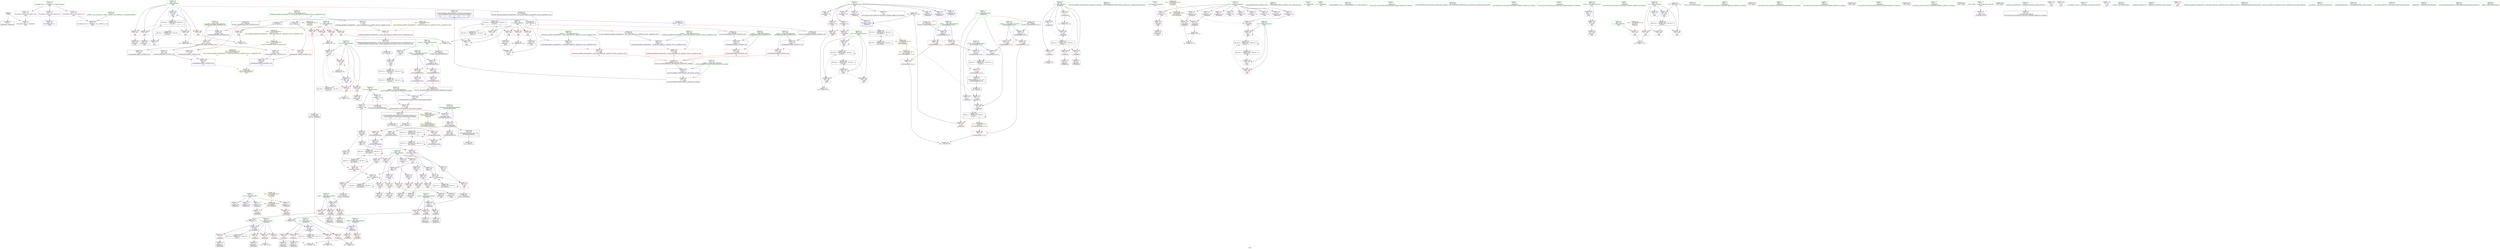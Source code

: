 digraph "SVFG" {
	label="SVFG";

	Node0x5579d0c0fb30 [shape=record,color=grey,label="{NodeID: 0\nNullPtr}"];
	Node0x5579d0c0fb30 -> Node0x5579d0c35d60[style=solid];
	Node0x5579d0c0fb30 -> Node0x5579d0c41c40[style=solid];
	Node0x5579d0c66ba0 [shape=record,color=yellow,style=double,label="{NodeID: 443\n71V_1 = ENCHI(MR_71V_0)\npts\{3550000 3550001 \}\nFun[_ZSt9make_pairIRiS0_ESt4pairINSt17__decay_and_stripIT_E6__typeENS2_IT0_E6__typeEEOS3_OS6_]|{<s0>15|<s1>15}}"];
	Node0x5579d0c66ba0:s0 -> Node0x5579d0c43dc0[style=dashed,color=red];
	Node0x5579d0c66ba0:s1 -> Node0x5579d0c43e90[style=dashed,color=red];
	Node0x5579d0c482f0 [shape=record,color=grey,label="{NodeID: 360\n145 = Binary(144, 124, )\n}"];
	Node0x5579d0c482f0 -> Node0x5579d0c42490[style=solid];
	Node0x5579d0c439b0 [shape=record,color=blue,label="{NodeID: 277\n396\<--395\nsecond4\<--\n_ZNSt4pairIiiEaSEOS0_\n|{<s0>8}}"];
	Node0x5579d0c439b0:s0 -> Node0x5579d0c3f110[style=dashed,color=blue];
	Node0x5579d0c37720 [shape=record,color=red,label="{NodeID: 194\n274\<--188\n\<--n\nmain\n}"];
	Node0x5579d0c37720 -> Node0x5579d0c48a70[style=solid];
	Node0x5579d0c34040 [shape=record,color=purple,label="{NodeID: 111\n325\<--8\narrayidx46\<--dp\nmain\n}"];
	Node0x5579d0c34040 -> Node0x5579d0c38d10[style=solid];
	Node0x5579d0c32b50 [shape=record,color=green,label="{NodeID: 28\n62\<--63\ni\<--i_field_insensitive\n_Z6updateiii\n}"];
	Node0x5579d0c32b50 -> Node0x5579d0c3bbb0[style=solid];
	Node0x5579d0c32b50 -> Node0x5579d0c3bc80[style=solid];
	Node0x5579d0c32b50 -> Node0x5579d0c3bd50[style=solid];
	Node0x5579d0c32b50 -> Node0x5579d0c3be20[style=solid];
	Node0x5579d0c32b50 -> Node0x5579d0c42080[style=solid];
	Node0x5579d0c32b50 -> Node0x5579d0c423c0[style=solid];
	Node0x5579d0c84c80 [shape=record,color=black,label="{NodeID: 554\n421 = PHI(363, )\n1st arg _ZNSt4pairIiiEC2IRiS2_Lb1EEEOT_OT0_ }"];
	Node0x5579d0c84c80 -> Node0x5579d0c43c20[style=solid];
	Node0x5579d0c3f020 [shape=record,color=black,label="{NodeID: 388\nMR_52V_4 = PHI(MR_52V_5, MR_52V_3, )\npts\{140000 \}\n|{|<s3>8}}"];
	Node0x5579d0c3f020 -> Node0x5579d0c418d0[style=dashed];
	Node0x5579d0c3f020 -> Node0x5579d0c3f020[style=dashed];
	Node0x5579d0c3f020 -> Node0x5579d0c61430[style=dashed];
	Node0x5579d0c3f020:s3 -> Node0x5579d0c438e0[style=dashed,color=red];
	Node0x5579d0c38de0 [shape=record,color=red,label="{NodeID: 222\n362\<--356\n\<--__x.addr\n_ZSt9make_pairIRiS0_ESt4pairINSt17__decay_and_stripIT_E6__typeENS2_IT0_E6__typeEEOS3_OS6_\n|{<s0>13}}"];
	Node0x5579d0c38de0:s0 -> Node0x5579d0c85180[style=solid,color=red];
	Node0x5579d0c3a900 [shape=record,color=purple,label="{NodeID: 139\n308\<--202\nfirst35\<--p\nmain\n}"];
	Node0x5579d0c3a900 -> Node0x5579d0c38900[style=solid];
	Node0x5579d0c353b0 [shape=record,color=green,label="{NodeID: 56\n364\<--365\n_ZSt7forwardIRiEOT_RNSt16remove_referenceIS1_E4typeE\<--_ZSt7forwardIRiEOT_RNSt16remove_referenceIS1_E4typeE_field_insensitive\n}"];
	Node0x5579d0c423c0 [shape=record,color=blue,label="{NodeID: 250\n62\<--141\ni\<--inc\n_Z6updateiii\n}"];
	Node0x5579d0c423c0 -> Node0x5579d0c57820[style=dashed];
	Node0x5579d0c3bfc0 [shape=record,color=red,label="{NodeID: 167\n98\<--64\n\<--x\n_Z6updateiii\n}"];
	Node0x5579d0c3bfc0 -> Node0x5579d0c49370[style=solid];
	Node0x5579d0c36bc0 [shape=record,color=black,label="{NodeID: 84\n233\<--232\nidxprom8\<--\nmain\n}"];
	Node0x5579d0c30ad0 [shape=record,color=green,label="{NodeID: 1\n7\<--1\n__dso_handle\<--dummyObj\nGlob }"];
	Node0x5579d0c48470 [shape=record,color=grey,label="{NodeID: 361\n256 = Binary(255, 124, )\n}"];
	Node0x5579d0c48470 -> Node0x5579d0c42cb0[style=solid];
	Node0x5579d0c43a80 [shape=record,color=blue,label="{NodeID: 278\n414\<--413\n__t.addr\<--__t\n_ZSt7forwardIRiEOT_RNSt16remove_referenceIS1_E4typeE\n}"];
	Node0x5579d0c43a80 -> Node0x5579d0c39460[style=dashed];
	Node0x5579d0c377f0 [shape=record,color=red,label="{NodeID: 195\n290\<--188\n\<--n\nmain\n|{<s0>11}}"];
	Node0x5579d0c377f0:s0 -> Node0x5579d0c85530[style=solid,color=red];
	Node0x5579d0c34110 [shape=record,color=purple,label="{NodeID: 112\n111\<--11\narrayidx14\<--ary\n_Z6updateiii\n}"];
	Node0x5579d0c32c20 [shape=record,color=green,label="{NodeID: 29\n64\<--65\nx\<--x_field_insensitive\n_Z6updateiii\n}"];
	Node0x5579d0c32c20 -> Node0x5579d0c3bef0[style=solid];
	Node0x5579d0c32c20 -> Node0x5579d0c3bfc0[style=solid];
	Node0x5579d0c32c20 -> Node0x5579d0c3c090[style=solid];
	Node0x5579d0c32c20 -> Node0x5579d0c3c160[style=solid];
	Node0x5579d0c32c20 -> Node0x5579d0c42150[style=solid];
	Node0x5579d0c84dc0 [shape=record,color=black,label="{NodeID: 555\n422 = PHI(367, )\n2nd arg _ZNSt4pairIiiEC2IRiS2_Lb1EEEOT_OT0_ }"];
	Node0x5579d0c84dc0 -> Node0x5579d0c43cf0[style=solid];
	Node0x5579d0c3f110 [shape=record,color=black,label="{NodeID: 389\nMR_54V_4 = PHI(MR_54V_5, MR_54V_3, )\npts\{140001 \}\n|{|<s3>8}}"];
	Node0x5579d0c3f110 -> Node0x5579d0c419a0[style=dashed];
	Node0x5579d0c3f110 -> Node0x5579d0c3f110[style=dashed];
	Node0x5579d0c3f110 -> Node0x5579d0c61930[style=dashed];
	Node0x5579d0c3f110:s3 -> Node0x5579d0c439b0[style=dashed,color=red];
	Node0x5579d0c38eb0 [shape=record,color=red,label="{NodeID: 223\n366\<--358\n\<--__y.addr\n_ZSt9make_pairIRiS0_ESt4pairINSt17__decay_and_stripIT_E6__typeENS2_IT0_E6__typeEEOS3_OS6_\n|{<s0>14}}"];
	Node0x5579d0c38eb0:s0 -> Node0x5579d0c85180[style=solid,color=red];
	Node0x5579d0c3a9d0 [shape=record,color=purple,label="{NodeID: 140\n312\<--202\nsecond38\<--p\nmain\n}"];
	Node0x5579d0c3a9d0 -> Node0x5579d0c389d0[style=solid];
	Node0x5579d0c354b0 [shape=record,color=green,label="{NodeID: 57\n369\<--370\n_ZNSt4pairIiiEC2IRiS2_Lb1EEEOT_OT0_\<--_ZNSt4pairIiiEC2IRiS2_Lb1EEEOT_OT0__field_insensitive\n}"];
	Node0x5579d0c64c50 [shape=record,color=yellow,style=double,label="{NodeID: 417\n8V_1 = ENCHI(MR_8V_0)\npts\{61 \}\nFun[_ZSt3maxIiERKT_S2_S2_]}"];
	Node0x5579d0c64c50 -> Node0x5579d0c3ce60[style=dashed];
	Node0x5579d0c42490 [shape=record,color=blue,label="{NodeID: 251\n151\<--145\narrayidx31\<--add27\n_Z6updateiii\n|{<s0>11|<s1>11|<s2>11}}"];
	Node0x5579d0c42490:s0 -> Node0x5579d0c38830[style=dashed,color=blue];
	Node0x5579d0c42490:s1 -> Node0x5579d0c38d10[style=dashed,color=blue];
	Node0x5579d0c42490:s2 -> Node0x5579d0c5ce30[style=dashed,color=blue];
	Node0x5579d0c3c090 [shape=record,color=red,label="{NodeID: 168\n109\<--64\n\<--x\n_Z6updateiii\n}"];
	Node0x5579d0c3c090 -> Node0x5579d0c36200[style=solid];
	Node0x5579d0c36c90 [shape=record,color=black,label="{NodeID: 85\n243\<--242\nidxprom12\<--\nmain\n}"];
	Node0x5579d0c30b60 [shape=record,color=green,label="{NodeID: 2\n17\<--1\n.str\<--dummyObj\nGlob }"];
	Node0x5579d0c485f0 [shape=record,color=grey,label="{NodeID: 362\n261 = Binary(260, 124, )\n}"];
	Node0x5579d0c485f0 -> Node0x5579d0c42d80[style=solid];
	Node0x5579d0c43b50 [shape=record,color=blue,label="{NodeID: 279\n423\<--420\nthis.addr\<--this\n_ZNSt4pairIiiEC2IRiS2_Lb1EEEOT_OT0_\n}"];
	Node0x5579d0c43b50 -> Node0x5579d0c41430[style=dashed];
	Node0x5579d0c378c0 [shape=record,color=red,label="{NodeID: 196\n219\<--190\n\<--i\nmain\n}"];
	Node0x5579d0c378c0 -> Node0x5579d0c49af0[style=solid];
	Node0x5579d0c341e0 [shape=record,color=purple,label="{NodeID: 113\n114\<--11\narrayidx16\<--ary\n_Z6updateiii\n}"];
	Node0x5579d0c341e0 -> Node0x5579d0c3c710[style=solid];
	Node0x5579d0c32cf0 [shape=record,color=green,label="{NodeID: 30\n66\<--67\ny\<--y_field_insensitive\n_Z6updateiii\n}"];
	Node0x5579d0c32cf0 -> Node0x5579d0c3c230[style=solid];
	Node0x5579d0c32cf0 -> Node0x5579d0c3c300[style=solid];
	Node0x5579d0c32cf0 -> Node0x5579d0c3c3d0[style=solid];
	Node0x5579d0c32cf0 -> Node0x5579d0c3c4a0[style=solid];
	Node0x5579d0c32cf0 -> Node0x5579d0c42220[style=solid];
	Node0x5579d0c84f00 [shape=record,color=black,label="{NodeID: 556\n375 = PHI(250, )\n0th arg _ZNSt4pairIiiEaSEOS0_ }"];
	Node0x5579d0c84f00 -> Node0x5579d0c43740[style=solid];
	Node0x5579d0c38f80 [shape=record,color=red,label="{NodeID: 224\n372\<--371\n\<--\n_ZSt9make_pairIRiS0_ESt4pairINSt17__decay_and_stripIT_E6__typeENS2_IT0_E6__typeEEOS3_OS6_\n}"];
	Node0x5579d0c38f80 -> Node0x5579d0c345d0[style=solid];
	Node0x5579d0c3aaa0 [shape=record,color=purple,label="{NodeID: 141\n318\<--202\nfirst41\<--p\nmain\n}"];
	Node0x5579d0c3aaa0 -> Node0x5579d0c38b70[style=solid];
	Node0x5579d0c355b0 [shape=record,color=green,label="{NodeID: 58\n377\<--378\nthis.addr\<--this.addr_field_insensitive\n_ZNSt4pairIiiEaSEOS0_\n}"];
	Node0x5579d0c355b0 -> Node0x5579d0c39050[style=solid];
	Node0x5579d0c355b0 -> Node0x5579d0c43740[style=solid];
	Node0x5579d0c42560 [shape=record,color=blue,label="{NodeID: 252\n159\<--155\n__a.addr\<--__a\n_ZSt3maxIiERKT_S2_S2_\n}"];
	Node0x5579d0c42560 -> Node0x5579d0c3ca50[style=dashed];
	Node0x5579d0c42560 -> Node0x5579d0c3cb20[style=dashed];
	Node0x5579d0c3c160 [shape=record,color=red,label="{NodeID: 169\n127\<--64\n\<--x\n_Z6updateiii\n}"];
	Node0x5579d0c3c160 -> Node0x5579d0c36540[style=solid];
	Node0x5579d0c36d60 [shape=record,color=black,label="{NodeID: 86\n246\<--245\nidxprom14\<--\nmain\n}"];
	Node0x5579d0c30e50 [shape=record,color=green,label="{NodeID: 3\n19\<--1\n.str.1\<--dummyObj\nGlob }"];
	Node0x5579d0c48770 [shape=record,color=grey,label="{NodeID: 363\n93 = Binary(87, 92, )\n}"];
	Node0x5579d0c48770 -> Node0x5579d0c42220[style=solid];
	Node0x5579d0c43c20 [shape=record,color=blue,label="{NodeID: 280\n425\<--421\n__x.addr\<--__x\n_ZNSt4pairIiiEC2IRiS2_Lb1EEEOT_OT0_\n}"];
	Node0x5579d0c43c20 -> Node0x5579d0c414c0[style=dashed];
	Node0x5579d0c37990 [shape=record,color=red,label="{NodeID: 197\n229\<--190\n\<--i\nmain\n}"];
	Node0x5579d0c37990 -> Node0x5579d0c36af0[style=solid];
	Node0x5579d0c342b0 [shape=record,color=purple,label="{NodeID: 114\n118\<--11\narrayidx18\<--ary\n_Z6updateiii\n}"];
	Node0x5579d0c32dc0 [shape=record,color=green,label="{NodeID: 31\n134\<--135\n_ZSt3maxIiERKT_S2_S2_\<--_ZSt3maxIiERKT_S2_S2__field_insensitive\n}"];
	Node0x5579d0c85040 [shape=record,color=black,label="{NodeID: 557\n376 = PHI(194, )\n1st arg _ZNSt4pairIiiEaSEOS0_ }"];
	Node0x5579d0c85040 -> Node0x5579d0c43810[style=solid];
	Node0x5579d0c39050 [shape=record,color=red,label="{NodeID: 225\n383\<--377\nthis1\<--this.addr\n_ZNSt4pairIiiEaSEOS0_\n}"];
	Node0x5579d0c39050 -> Node0x5579d0c346a0[style=solid];
	Node0x5579d0c39050 -> Node0x5579d0c3af80[style=solid];
	Node0x5579d0c39050 -> Node0x5579d0c3b050[style=solid];
	Node0x5579d0c3ab70 [shape=record,color=purple,label="{NodeID: 142\n322\<--202\nsecond44\<--p\nmain\n}"];
	Node0x5579d0c3ab70 -> Node0x5579d0c38c40[style=solid];
	Node0x5579d0c35680 [shape=record,color=green,label="{NodeID: 59\n379\<--380\n__p.addr\<--__p.addr_field_insensitive\n_ZNSt4pairIiiEaSEOS0_\n}"];
	Node0x5579d0c35680 -> Node0x5579d0c39120[style=solid];
	Node0x5579d0c35680 -> Node0x5579d0c391f0[style=solid];
	Node0x5579d0c35680 -> Node0x5579d0c43810[style=solid];
	Node0x5579d0c42630 [shape=record,color=blue,label="{NodeID: 253\n161\<--156\n__b.addr\<--__b\n_ZSt3maxIiERKT_S2_S2_\n}"];
	Node0x5579d0c42630 -> Node0x5579d0c3cbf0[style=dashed];
	Node0x5579d0c42630 -> Node0x5579d0c3ccc0[style=dashed];
	Node0x5579d0c3c230 [shape=record,color=red,label="{NodeID: 170\n102\<--66\n\<--y\n_Z6updateiii\n}"];
	Node0x5579d0c3c230 -> Node0x5579d0c49c70[style=solid];
	Node0x5579d0c36e30 [shape=record,color=black,label="{NodeID: 87\n249\<--248\nidxprom16\<--\nmain\n}"];
	Node0x5579d0c30ee0 [shape=record,color=green,label="{NodeID: 4\n22\<--1\n\<--dummyObj\nCan only get source location for instruction, argument, global var or function.}"];
	Node0x5579d0c488f0 [shape=record,color=grey,label="{NodeID: 364\n85 = Binary(79, 84, )\n}"];
	Node0x5579d0c488f0 -> Node0x5579d0c42150[style=solid];
	Node0x5579d0c43cf0 [shape=record,color=blue,label="{NodeID: 281\n427\<--422\n__y.addr\<--__y\n_ZNSt4pairIiiEC2IRiS2_Lb1EEEOT_OT0_\n}"];
	Node0x5579d0c43cf0 -> Node0x5579d0c41590[style=dashed];
	Node0x5579d0c37a60 [shape=record,color=red,label="{NodeID: 198\n242\<--190\n\<--i\nmain\n}"];
	Node0x5579d0c37a60 -> Node0x5579d0c36c90[style=solid];
	Node0x5579d0c395a0 [shape=record,color=purple,label="{NodeID: 115\n121\<--11\narrayidx20\<--ary\n_Z6updateiii\n}"];
	Node0x5579d0c395a0 -> Node0x5579d0c3c7e0[style=solid];
	Node0x5579d0c32ec0 [shape=record,color=green,label="{NodeID: 32\n157\<--158\nretval\<--retval_field_insensitive\n_ZSt3maxIiERKT_S2_S2_\n}"];
	Node0x5579d0c32ec0 -> Node0x5579d0c3c980[style=solid];
	Node0x5579d0c32ec0 -> Node0x5579d0c42700[style=solid];
	Node0x5579d0c32ec0 -> Node0x5579d0c427d0[style=solid];
	Node0x5579d0c85180 [shape=record,color=black,label="{NodeID: 558\n413 = PHI(362, 366, 435, 440, )\n0th arg _ZSt7forwardIRiEOT_RNSt16remove_referenceIS1_E4typeE }"];
	Node0x5579d0c85180 -> Node0x5579d0c43a80[style=solid];
	Node0x5579d0c39120 [shape=record,color=red,label="{NodeID: 226\n384\<--379\n\<--__p.addr\n_ZNSt4pairIiiEaSEOS0_\n}"];
	Node0x5579d0c39120 -> Node0x5579d0c3b120[style=solid];
	Node0x5579d0c3ac40 [shape=record,color=purple,label="{NodeID: 143\n459\<--284\noffset_0\<--\n}"];
	Node0x5579d0c3ac40 -> Node0x5579d0c430c0[style=solid];
	Node0x5579d0c35750 [shape=record,color=green,label="{NodeID: 60\n387\<--388\n_ZSt7forwardIiEOT_RNSt16remove_referenceIS0_E4typeE\<--_ZSt7forwardIiEOT_RNSt16remove_referenceIS0_E4typeE_field_insensitive\n}"];
	Node0x5579d0c42700 [shape=record,color=blue,label="{NodeID: 254\n157\<--171\nretval\<--\n_ZSt3maxIiERKT_S2_S2_\n}"];
	Node0x5579d0c42700 -> Node0x5579d0c56e20[style=dashed];
	Node0x5579d0c3c300 [shape=record,color=red,label="{NodeID: 171\n105\<--66\n\<--y\n_Z6updateiii\n}"];
	Node0x5579d0c3c300 -> Node0x5579d0c4a0f0[style=solid];
	Node0x5579d0c36f00 [shape=record,color=black,label="{NodeID: 88\n282\<--281\nidxprom26\<--\nmain\n}"];
	Node0x5579d0c30f70 [shape=record,color=green,label="{NodeID: 5\n72\<--1\n\<--dummyObj\nCan only get source location for instruction, argument, global var or function.}"];
	Node0x5579d0c48a70 [shape=record,color=grey,label="{NodeID: 365\n275 = Binary(273, 274, )\n}"];
	Node0x5579d0c48a70 -> Node0x5579d0c42ff0[style=solid];
	Node0x5579d0c43dc0 [shape=record,color=blue,label="{NodeID: 282\n434\<--437\nfirst\<--\n_ZNSt4pairIiiEC2IRiS2_Lb1EEEOT_OT0_\n|{<s0>15}}"];
	Node0x5579d0c43dc0:s0 -> Node0x5579d0c6ca60[style=dashed,color=blue];
	Node0x5579d0c37b30 [shape=record,color=red,label="{NodeID: 199\n260\<--190\n\<--i\nmain\n}"];
	Node0x5579d0c37b30 -> Node0x5579d0c485f0[style=solid];
	Node0x5579d0c39630 [shape=record,color=purple,label="{NodeID: 116\n231\<--11\narrayidx\<--ary\nmain\n}"];
	Node0x5579d0c32f90 [shape=record,color=green,label="{NodeID: 33\n159\<--160\n__a.addr\<--__a.addr_field_insensitive\n_ZSt3maxIiERKT_S2_S2_\n}"];
	Node0x5579d0c32f90 -> Node0x5579d0c3ca50[style=solid];
	Node0x5579d0c32f90 -> Node0x5579d0c3cb20[style=solid];
	Node0x5579d0c32f90 -> Node0x5579d0c42560[style=solid];
	Node0x5579d0c85530 [shape=record,color=black,label="{NodeID: 559\n51 = PHI(290, )\n0th arg _Z6updateiii }"];
	Node0x5579d0c85530 -> Node0x5579d0c41d40[style=solid];
	Node0x5579d0c5ce30 [shape=record,color=black,label="{NodeID: 393\nMR_16V_3 = PHI(MR_16V_4, MR_16V_2, )\npts\{100000 \}\n|{|<s1>11}}"];
	Node0x5579d0c5ce30 -> Node0x5579d0c60f30[style=dashed];
	Node0x5579d0c5ce30:s1 -> Node0x5579d0c67ec0[style=dashed,color=red];
	Node0x5579d0c391f0 [shape=record,color=red,label="{NodeID: 227\n392\<--379\n\<--__p.addr\n_ZNSt4pairIiiEaSEOS0_\n}"];
	Node0x5579d0c391f0 -> Node0x5579d0c3b1f0[style=solid];
	Node0x5579d0c3ad10 [shape=record,color=purple,label="{NodeID: 144\n462\<--284\noffset_1\<--\n}"];
	Node0x5579d0c3ad10 -> Node0x5579d0c43190[style=solid];
	Node0x5579d0c35850 [shape=record,color=green,label="{NodeID: 61\n414\<--415\n__t.addr\<--__t.addr_field_insensitive\n_ZSt7forwardIRiEOT_RNSt16remove_referenceIS1_E4typeE\n}"];
	Node0x5579d0c35850 -> Node0x5579d0c39460[style=solid];
	Node0x5579d0c35850 -> Node0x5579d0c43a80[style=solid];
	Node0x5579d0c65000 [shape=record,color=yellow,style=double,label="{NodeID: 421\n16V_1 = ENCHI(MR_16V_0)\npts\{100000 \}\nFun[_ZSt3maxIiERKT_S2_S2_]}"];
	Node0x5579d0c65000 -> Node0x5579d0c3cd90[style=dashed];
	Node0x5579d0c427d0 [shape=record,color=blue,label="{NodeID: 255\n157\<--174\nretval\<--\n_ZSt3maxIiERKT_S2_S2_\n}"];
	Node0x5579d0c427d0 -> Node0x5579d0c56e20[style=dashed];
	Node0x5579d0c3c3d0 [shape=record,color=red,label="{NodeID: 172\n112\<--66\n\<--y\n_Z6updateiii\n}"];
	Node0x5579d0c3c3d0 -> Node0x5579d0c362d0[style=solid];
	Node0x5579d0c36fd0 [shape=record,color=black,label="{NodeID: 89\n285\<--283\n\<--arrayidx27\nmain\n}"];
	Node0x5579d0c36fd0 -> Node0x5579d0c3ade0[style=solid];
	Node0x5579d0c36fd0 -> Node0x5579d0c3aeb0[style=solid];
	Node0x5579d0c31000 [shape=record,color=green,label="{NodeID: 6\n77\<--1\n\<--dummyObj\nCan only get source location for instruction, argument, global var or function.}"];
	Node0x5579d0c48bf0 [shape=record,color=grey,label="{NodeID: 366\n123 = Binary(124, 122, )\n}"];
	Node0x5579d0c48bf0 -> Node0x5579d0c49970[style=solid];
	Node0x5579d0c43e90 [shape=record,color=blue,label="{NodeID: 283\n439\<--442\nsecond\<--\n_ZNSt4pairIiiEC2IRiS2_Lb1EEEOT_OT0_\n|{<s0>15}}"];
	Node0x5579d0c43e90:s0 -> Node0x5579d0c6ca60[style=dashed,color=blue];
	Node0x5579d0c37c00 [shape=record,color=red,label="{NodeID: 200\n225\<--192\n\<--j\nmain\n}"];
	Node0x5579d0c37c00 -> Node0x5579d0c49df0[style=solid];
	Node0x5579d0c396c0 [shape=record,color=purple,label="{NodeID: 117\n234\<--11\narrayidx9\<--ary\nmain\n}"];
	Node0x5579d0c33060 [shape=record,color=green,label="{NodeID: 34\n161\<--162\n__b.addr\<--__b.addr_field_insensitive\n_ZSt3maxIiERKT_S2_S2_\n}"];
	Node0x5579d0c33060 -> Node0x5579d0c3cbf0[style=solid];
	Node0x5579d0c33060 -> Node0x5579d0c3ccc0[style=solid];
	Node0x5579d0c33060 -> Node0x5579d0c42630[style=solid];
	Node0x5579d0c85640 [shape=record,color=black,label="{NodeID: 560\n52 = PHI(292, )\n1st arg _Z6updateiii }"];
	Node0x5579d0c85640 -> Node0x5579d0c41e10[style=solid];
	Node0x5579d0c392c0 [shape=record,color=red,label="{NodeID: 228\n389\<--386\n\<--call\n_ZNSt4pairIiiEaSEOS0_\n}"];
	Node0x5579d0c392c0 -> Node0x5579d0c438e0[style=solid];
	Node0x5579d0c3ade0 [shape=record,color=purple,label="{NodeID: 145\n460\<--285\noffset_0\<--\n}"];
	Node0x5579d0c3ade0 -> Node0x5579d0c418d0[style=solid];
	Node0x5579d0c35920 [shape=record,color=green,label="{NodeID: 62\n423\<--424\nthis.addr\<--this.addr_field_insensitive\n_ZNSt4pairIiiEC2IRiS2_Lb1EEEOT_OT0_\n}"];
	Node0x5579d0c35920 -> Node0x5579d0c41430[style=solid];
	Node0x5579d0c35920 -> Node0x5579d0c43b50[style=solid];
	Node0x5579d0c428a0 [shape=record,color=blue,label="{NodeID: 256\n182\<--72\nretval\<--\nmain\n}"];
	Node0x5579d0c428a0 -> Node0x5579d0c3cf30[style=dashed];
	Node0x5579d0c3c4a0 [shape=record,color=red,label="{NodeID: 173\n130\<--66\n\<--y\n_Z6updateiii\n}"];
	Node0x5579d0c3c4a0 -> Node0x5579d0c36610[style=solid];
	Node0x5579d0c370a0 [shape=record,color=black,label="{NodeID: 90\n298\<--297\nidxprom29\<--\nmain\n}"];
	Node0x5579d0c31840 [shape=record,color=green,label="{NodeID: 7\n124\<--1\n\<--dummyObj\nCan only get source location for instruction, argument, global var or function.}"];
	Node0x5579d0c6ca60 [shape=record,color=yellow,style=double,label="{NodeID: 533\n71V_2 = CSCHI(MR_71V_1)\npts\{3550000 3550001 \}\nCS[]}"];
	Node0x5579d0c671f0 [shape=record,color=yellow,style=double,label="{NodeID: 450\n69V_1 = ENCHI(MR_69V_0)\npts\{191 193 \}\nFun[_ZNSt4pairIiiEC2IRiS2_Lb1EEEOT_OT0_]}"];
	Node0x5579d0c671f0 -> Node0x5579d0c41660[style=dashed];
	Node0x5579d0c671f0 -> Node0x5579d0c41730[style=dashed];
	Node0x5579d0c48d70 [shape=record,color=grey,label="{NodeID: 367\n343 = Binary(342, 124, )\n}"];
	Node0x5579d0c48d70 -> Node0x5579d0c434d0[style=solid];
	Node0x5579d0c43f60 [shape=record,color=blue,label="{NodeID: 284\n447\<--446\n__t.addr\<--__t\n_ZSt7forwardIiEOT_RNSt16remove_referenceIS0_E4typeE\n}"];
	Node0x5579d0c43f60 -> Node0x5579d0c41800[style=dashed];
	Node0x5579d0c37cd0 [shape=record,color=red,label="{NodeID: 201\n232\<--192\n\<--j\nmain\n}"];
	Node0x5579d0c37cd0 -> Node0x5579d0c36bc0[style=solid];
	Node0x5579d0c39790 [shape=record,color=purple,label="{NodeID: 118\n244\<--11\narrayidx13\<--ary\nmain\n}"];
	Node0x5579d0c33130 [shape=record,color=green,label="{NodeID: 35\n179\<--180\nmain\<--main_field_insensitive\n}"];
	Node0x5579d0c85750 [shape=record,color=black,label="{NodeID: 561\n53 = PHI(294, )\n2nd arg _Z6updateiii }"];
	Node0x5579d0c85750 -> Node0x5579d0c41ee0[style=solid];
	Node0x5579d0c39390 [shape=record,color=red,label="{NodeID: 229\n395\<--394\n\<--call3\n_ZNSt4pairIiiEaSEOS0_\n}"];
	Node0x5579d0c39390 -> Node0x5579d0c439b0[style=solid];
	Node0x5579d0c3aeb0 [shape=record,color=purple,label="{NodeID: 146\n463\<--285\noffset_1\<--\n}"];
	Node0x5579d0c3aeb0 -> Node0x5579d0c419a0[style=solid];
	Node0x5579d0c359f0 [shape=record,color=green,label="{NodeID: 63\n425\<--426\n__x.addr\<--__x.addr_field_insensitive\n_ZNSt4pairIiiEC2IRiS2_Lb1EEEOT_OT0_\n}"];
	Node0x5579d0c359f0 -> Node0x5579d0c414c0[style=solid];
	Node0x5579d0c359f0 -> Node0x5579d0c43c20[style=solid];
	Node0x5579d0c651f0 [shape=record,color=yellow,style=double,label="{NodeID: 423\n32V_1 = ENCHI(MR_32V_0)\npts\{185 \}\nFun[main]}"];
	Node0x5579d0c651f0 -> Node0x5579d0c3d000[style=dashed];
	Node0x5579d0c42970 [shape=record,color=blue,label="{NodeID: 257\n186\<--124\nzi\<--\nmain\n}"];
	Node0x5579d0c42970 -> Node0x5579d0c5ec30[style=dashed];
	Node0x5579d0c3c570 [shape=record,color=red,label="{NodeID: 174\n84\<--83\n\<--arrayidx1\n_Z6updateiii\n}"];
	Node0x5579d0c3c570 -> Node0x5579d0c488f0[style=solid];
	Node0x5579d0c37170 [shape=record,color=black,label="{NodeID: 91\n302\<--301\nidxprom32\<--\nmain\n}"];
	Node0x5579d0c318d0 [shape=record,color=green,label="{NodeID: 8\n265\<--1\n\<--dummyObj\nCan only get source location for instruction, argument, global var or function.}"];
	Node0x5579d0c812f0 [shape=record,color=black,label="{NodeID: 534\n33 = PHI()\n}"];
	Node0x5579d0c48ef0 [shape=record,color=grey,label="{NodeID: 368\n141 = Binary(140, 124, )\n}"];
	Node0x5579d0c48ef0 -> Node0x5579d0c423c0[style=solid];
	Node0x5579d0c37da0 [shape=record,color=red,label="{NodeID: 202\n245\<--192\n\<--j\nmain\n}"];
	Node0x5579d0c37da0 -> Node0x5579d0c36d60[style=solid];
	Node0x5579d0c39860 [shape=record,color=purple,label="{NodeID: 119\n247\<--11\narrayidx15\<--ary\nmain\n}"];
	Node0x5579d0c39860 -> Node0x5579d0c38420[style=solid];
	Node0x5579d0c33230 [shape=record,color=green,label="{NodeID: 36\n182\<--183\nretval\<--retval_field_insensitive\nmain\n}"];
	Node0x5579d0c33230 -> Node0x5579d0c3cf30[style=solid];
	Node0x5579d0c33230 -> Node0x5579d0c428a0[style=solid];
	Node0x5579d0c39460 [shape=record,color=red,label="{NodeID: 230\n417\<--414\n\<--__t.addr\n_ZSt7forwardIRiEOT_RNSt16remove_referenceIS1_E4typeE\n}"];
	Node0x5579d0c39460 -> Node0x5579d0c34770[style=solid];
	Node0x5579d0c3af80 [shape=record,color=purple,label="{NodeID: 147\n390\<--383\nfirst2\<--this1\n_ZNSt4pairIiiEaSEOS0_\n}"];
	Node0x5579d0c3af80 -> Node0x5579d0c438e0[style=solid];
	Node0x5579d0c35ac0 [shape=record,color=green,label="{NodeID: 64\n427\<--428\n__y.addr\<--__y.addr_field_insensitive\n_ZNSt4pairIiiEC2IRiS2_Lb1EEEOT_OT0_\n}"];
	Node0x5579d0c35ac0 -> Node0x5579d0c41590[style=solid];
	Node0x5579d0c35ac0 -> Node0x5579d0c43cf0[style=solid];
	Node0x5579d0c42a40 [shape=record,color=blue,label="{NodeID: 258\n190\<--72\ni\<--\nmain\n}"];
	Node0x5579d0c42a40 -> Node0x5579d0c62830[style=dashed];
	Node0x5579d0c3c640 [shape=record,color=red,label="{NodeID: 175\n92\<--91\n\<--arrayidx4\n_Z6updateiii\n}"];
	Node0x5579d0c3c640 -> Node0x5579d0c48770[style=solid];
	Node0x5579d0c37240 [shape=record,color=black,label="{NodeID: 92\n310\<--309\nidxprom36\<--\nmain\n}"];
	Node0x5579d0c31990 [shape=record,color=green,label="{NodeID: 9\n268\<--1\n\<--dummyObj\nCan only get source location for instruction, argument, global var or function.}"];
	Node0x5579d0c83510 [shape=record,color=black,label="{NodeID: 535\n133 = PHI(154, )\n}"];
	Node0x5579d0c83510 -> Node0x5579d0c3c8b0[style=solid];
	Node0x5579d0c49070 [shape=record,color=grey,label="{NodeID: 369\n169 = cmp(166, 168, )\n}"];
	Node0x5579d0c37e70 [shape=record,color=red,label="{NodeID: 203\n255\<--192\n\<--j\nmain\n}"];
	Node0x5579d0c37e70 -> Node0x5579d0c48470[style=solid];
	Node0x5579d0c39930 [shape=record,color=purple,label="{NodeID: 120\n311\<--11\narrayidx37\<--ary\nmain\n}"];
	Node0x5579d0c33300 [shape=record,color=green,label="{NodeID: 37\n184\<--185\nz\<--z_field_insensitive\nmain\n}"];
	Node0x5579d0c33300 -> Node0x5579d0c3d000[style=solid];
	Node0x5579d0c5e230 [shape=record,color=black,label="{NodeID: 397\nMR_44V_6 = PHI(MR_44V_5, MR_44V_4, )\npts\{197 \}\n}"];
	Node0x5579d0c5e230 -> Node0x5579d0c37f40[style=dashed];
	Node0x5579d0c5e230 -> Node0x5579d0c43260[style=dashed];
	Node0x5579d0c5e230 -> Node0x5579d0c5e230[style=dashed];
	Node0x5579d0c5e230 -> Node0x5579d0c60030[style=dashed];
	Node0x5579d0c41430 [shape=record,color=red,label="{NodeID: 231\n432\<--423\nthis1\<--this.addr\n_ZNSt4pairIiiEC2IRiS2_Lb1EEEOT_OT0_\n}"];
	Node0x5579d0c41430 -> Node0x5579d0c34840[style=solid];
	Node0x5579d0c41430 -> Node0x5579d0c3b2c0[style=solid];
	Node0x5579d0c41430 -> Node0x5579d0c3b390[style=solid];
	Node0x5579d0c3b050 [shape=record,color=purple,label="{NodeID: 148\n396\<--383\nsecond4\<--this1\n_ZNSt4pairIiiEaSEOS0_\n}"];
	Node0x5579d0c3b050 -> Node0x5579d0c439b0[style=solid];
	Node0x5579d0c35b90 [shape=record,color=green,label="{NodeID: 65\n447\<--448\n__t.addr\<--__t.addr_field_insensitive\n_ZSt7forwardIiEOT_RNSt16remove_referenceIS0_E4typeE\n}"];
	Node0x5579d0c35b90 -> Node0x5579d0c41800[style=solid];
	Node0x5579d0c35b90 -> Node0x5579d0c43f60[style=solid];
	Node0x5579d0c653b0 [shape=record,color=yellow,style=double,label="{NodeID: 425\n36V_1 = ENCHI(MR_36V_0)\npts\{189 \}\nFun[main]}"];
	Node0x5579d0c653b0 -> Node0x5579d0c3d340[style=dashed];
	Node0x5579d0c653b0 -> Node0x5579d0c37580[style=dashed];
	Node0x5579d0c653b0 -> Node0x5579d0c37650[style=dashed];
	Node0x5579d0c653b0 -> Node0x5579d0c37720[style=dashed];
	Node0x5579d0c653b0 -> Node0x5579d0c377f0[style=dashed];
	Node0x5579d0c42b10 [shape=record,color=blue,label="{NodeID: 259\n192\<--72\nj\<--\nmain\n}"];
	Node0x5579d0c42b10 -> Node0x5579d0c3ea30[style=dashed];
	Node0x5579d0c3c710 [shape=record,color=red,label="{NodeID: 176\n115\<--114\n\<--arrayidx16\n_Z6updateiii\n}"];
	Node0x5579d0c3c710 -> Node0x5579d0c49970[style=solid];
	Node0x5579d0c37310 [shape=record,color=black,label="{NodeID: 93\n314\<--313\nidxprom39\<--\nmain\n}"];
	Node0x5579d0c31a50 [shape=record,color=green,label="{NodeID: 10\n269\<--1\n\<--dummyObj\nCan only get source location for instruction, argument, global var or function.}"];
	Node0x5579d0c83700 [shape=record,color=black,label="{NodeID: 536\n338 = PHI()\n}"];
	Node0x5579d0c491f0 [shape=record,color=grey,label="{NodeID: 370\n279 = cmp(278, 124, )\n}"];
	Node0x5579d0c37f40 [shape=record,color=red,label="{NodeID: 204\n335\<--196\n\<--ans\nmain\n}"];
	Node0x5579d0c39a00 [shape=record,color=purple,label="{NodeID: 121\n315\<--11\narrayidx40\<--ary\nmain\n}"];
	Node0x5579d0c39a00 -> Node0x5579d0c38aa0[style=solid];
	Node0x5579d0c333d0 [shape=record,color=green,label="{NodeID: 38\n186\<--187\nzi\<--zi_field_insensitive\nmain\n}"];
	Node0x5579d0c333d0 -> Node0x5579d0c3d0d0[style=solid];
	Node0x5579d0c333d0 -> Node0x5579d0c3d1a0[style=solid];
	Node0x5579d0c333d0 -> Node0x5579d0c3d270[style=solid];
	Node0x5579d0c333d0 -> Node0x5579d0c42970[style=solid];
	Node0x5579d0c333d0 -> Node0x5579d0c434d0[style=solid];
	Node0x5579d0c5e730 [shape=record,color=black,label="{NodeID: 398\nMR_46V_6 = PHI(MR_46V_5, MR_46V_4, )\npts\{199 \}\n}"];
	Node0x5579d0c5e730 -> Node0x5579d0c38010[style=dashed];
	Node0x5579d0c5e730 -> Node0x5579d0c380e0[style=dashed];
	Node0x5579d0c5e730 -> Node0x5579d0c43330[style=dashed];
	Node0x5579d0c5e730 -> Node0x5579d0c5e730[style=dashed];
	Node0x5579d0c5e730 -> Node0x5579d0c60530[style=dashed];
	Node0x5579d0c414c0 [shape=record,color=red,label="{NodeID: 232\n435\<--425\n\<--__x.addr\n_ZNSt4pairIiiEC2IRiS2_Lb1EEEOT_OT0_\n|{<s0>18}}"];
	Node0x5579d0c414c0:s0 -> Node0x5579d0c85180[style=solid,color=red];
	Node0x5579d0c3b120 [shape=record,color=purple,label="{NodeID: 149\n385\<--384\nfirst\<--\n_ZNSt4pairIiiEaSEOS0_\n|{<s0>16}}"];
	Node0x5579d0c3b120:s0 -> Node0x5579d0c844c0[style=solid,color=red];
	Node0x5579d0c35c60 [shape=record,color=green,label="{NodeID: 66\n23\<--452\n_GLOBAL__sub_I_cebrusfs_0_1.cpp\<--_GLOBAL__sub_I_cebrusfs_0_1.cpp_field_insensitive\n}"];
	Node0x5579d0c35c60 -> Node0x5579d0c41b40[style=solid];
	Node0x5579d0c42be0 [shape=record,color=blue,label="{NodeID: 260\n240\<--237\n\<--call11\nmain\n}"];
	Node0x5579d0c42be0 -> Node0x5579d0c3eb20[style=dashed];
	Node0x5579d0c3c7e0 [shape=record,color=red,label="{NodeID: 177\n122\<--121\n\<--arrayidx20\n_Z6updateiii\n}"];
	Node0x5579d0c3c7e0 -> Node0x5579d0c48bf0[style=solid];
	Node0x5579d0c373e0 [shape=record,color=black,label="{NodeID: 94\n320\<--319\nidxprom42\<--\nmain\n}"];
	Node0x5579d0c31b10 [shape=record,color=green,label="{NodeID: 11\n270\<--1\n\<--dummyObj\nCan only get source location for instruction, argument, global var or function.}"];
	Node0x5579d0c837d0 [shape=record,color=black,label="{NodeID: 537\n206 = PHI()\n}"];
	Node0x5579d0c49370 [shape=record,color=grey,label="{NodeID: 371\n100 = cmp(98, 99, )\n}"];
	Node0x5579d0c38010 [shape=record,color=red,label="{NodeID: 205\n305\<--198\n\<--ansd\nmain\n}"];
	Node0x5579d0c38010 -> Node0x5579d0c49f70[style=solid];
	Node0x5579d0c39ad0 [shape=record,color=purple,label="{NodeID: 122\n250\<--13\narrayidx17\<--idx\nmain\n|{<s0>8}}"];
	Node0x5579d0c39ad0:s0 -> Node0x5579d0c84f00[style=solid,color=red];
	Node0x5579d0c334a0 [shape=record,color=green,label="{NodeID: 39\n188\<--189\nn\<--n_field_insensitive\nmain\n}"];
	Node0x5579d0c334a0 -> Node0x5579d0c3d340[style=solid];
	Node0x5579d0c334a0 -> Node0x5579d0c37580[style=solid];
	Node0x5579d0c334a0 -> Node0x5579d0c37650[style=solid];
	Node0x5579d0c334a0 -> Node0x5579d0c37720[style=solid];
	Node0x5579d0c334a0 -> Node0x5579d0c377f0[style=solid];
	Node0x5579d0c5ec30 [shape=record,color=black,label="{NodeID: 399\nMR_34V_3 = PHI(MR_34V_4, MR_34V_2, )\npts\{187 \}\n}"];
	Node0x5579d0c5ec30 -> Node0x5579d0c3d0d0[style=dashed];
	Node0x5579d0c5ec30 -> Node0x5579d0c3d1a0[style=dashed];
	Node0x5579d0c5ec30 -> Node0x5579d0c3d270[style=dashed];
	Node0x5579d0c5ec30 -> Node0x5579d0c434d0[style=dashed];
	Node0x5579d0c41590 [shape=record,color=red,label="{NodeID: 233\n440\<--427\n\<--__y.addr\n_ZNSt4pairIiiEC2IRiS2_Lb1EEEOT_OT0_\n|{<s0>19}}"];
	Node0x5579d0c41590:s0 -> Node0x5579d0c85180[style=solid,color=red];
	Node0x5579d0c3b1f0 [shape=record,color=purple,label="{NodeID: 150\n393\<--392\nsecond\<--\n_ZNSt4pairIiiEaSEOS0_\n|{<s0>17}}"];
	Node0x5579d0c3b1f0:s0 -> Node0x5579d0c844c0[style=solid,color=red];
	Node0x5579d0c35d60 [shape=record,color=black,label="{NodeID: 67\n2\<--3\ndummyVal\<--dummyVal\n}"];
	Node0x5579d0c42cb0 [shape=record,color=blue,label="{NodeID: 261\n192\<--256\nj\<--inc\nmain\n}"];
	Node0x5579d0c42cb0 -> Node0x5579d0c3ea30[style=dashed];
	Node0x5579d0c3c8b0 [shape=record,color=red,label="{NodeID: 178\n136\<--133\n\<--call\n_Z6updateiii\n}"];
	Node0x5579d0c3c8b0 -> Node0x5579d0c422f0[style=solid];
	Node0x5579d0c374b0 [shape=record,color=black,label="{NodeID: 95\n324\<--323\nidxprom45\<--\nmain\n}"];
	Node0x5579d0c31c10 [shape=record,color=green,label="{NodeID: 12\n287\<--1\n\<--dummyObj\nCan only get source location for instruction, argument, global var or function.}"];
	Node0x5579d0c838a0 [shape=record,color=black,label="{NodeID: 538\n216 = PHI()\n}"];
	Node0x5579d0c67680 [shape=record,color=yellow,style=double,label="{NodeID: 455\n61V_1 = ENCHI(MR_61V_0)\npts\{1950000 1950001 \}\nFun[_ZNSt4pairIiiEaSEOS0_]}"];
	Node0x5579d0c67680 -> Node0x5579d0c392c0[style=dashed];
	Node0x5579d0c67680 -> Node0x5579d0c39390[style=dashed];
	Node0x5579d0c494f0 [shape=record,color=grey,label="{NodeID: 372\n96 = cmp(72, 95, )\n}"];
	Node0x5579d0c380e0 [shape=record,color=red,label="{NodeID: 206\n336\<--198\n\<--ansd\nmain\n}"];
	Node0x5579d0c39ba0 [shape=record,color=purple,label="{NodeID: 123\n283\<--13\narrayidx27\<--idx\nmain\n}"];
	Node0x5579d0c39ba0 -> Node0x5579d0c36fd0[style=solid];
	Node0x5579d0c33570 [shape=record,color=green,label="{NodeID: 40\n190\<--191\ni\<--i_field_insensitive\nmain\n|{|<s6>7}}"];
	Node0x5579d0c33570 -> Node0x5579d0c378c0[style=solid];
	Node0x5579d0c33570 -> Node0x5579d0c37990[style=solid];
	Node0x5579d0c33570 -> Node0x5579d0c37a60[style=solid];
	Node0x5579d0c33570 -> Node0x5579d0c37b30[style=solid];
	Node0x5579d0c33570 -> Node0x5579d0c42a40[style=solid];
	Node0x5579d0c33570 -> Node0x5579d0c42d80[style=solid];
	Node0x5579d0c33570:s6 -> Node0x5579d0c848f0[style=solid,color=red];
	Node0x5579d0c5f130 [shape=record,color=black,label="{NodeID: 400\nMR_38V_2 = PHI(MR_38V_4, MR_38V_1, )\npts\{191 \}\n}"];
	Node0x5579d0c5f130 -> Node0x5579d0c42a40[style=dashed];
	Node0x5579d0c41660 [shape=record,color=red,label="{NodeID: 234\n437\<--436\n\<--call\n_ZNSt4pairIiiEC2IRiS2_Lb1EEEOT_OT0_\n}"];
	Node0x5579d0c41660 -> Node0x5579d0c43dc0[style=solid];
	Node0x5579d0c3b2c0 [shape=record,color=purple,label="{NodeID: 151\n434\<--432\nfirst\<--this1\n_ZNSt4pairIiiEC2IRiS2_Lb1EEEOT_OT0_\n}"];
	Node0x5579d0c3b2c0 -> Node0x5579d0c43dc0[style=solid];
	Node0x5579d0c35e60 [shape=record,color=black,label="{NodeID: 68\n9\<--8\n\<--dp\nCan only get source location for instruction, argument, global var or function.}"];
	Node0x5579d0c42d80 [shape=record,color=blue,label="{NodeID: 262\n190\<--261\ni\<--inc20\nmain\n}"];
	Node0x5579d0c42d80 -> Node0x5579d0c62830[style=dashed];
	Node0x5579d0c3c980 [shape=record,color=red,label="{NodeID: 179\n177\<--157\n\<--retval\n_ZSt3maxIiERKT_S2_S2_\n}"];
	Node0x5579d0c3c980 -> Node0x5579d0c36880[style=solid];
	Node0x5579d0c34430 [shape=record,color=black,label="{NodeID: 96\n181\<--346\nmain_ret\<--\nmain\n}"];
	Node0x5579d0c31d10 [shape=record,color=green,label="{NodeID: 13\n4\<--6\n_ZStL8__ioinit\<--_ZStL8__ioinit_field_insensitive\nGlob }"];
	Node0x5579d0c31d10 -> Node0x5579d0c349e0[style=solid];
	Node0x5579d0c83970 [shape=record,color=black,label="{NodeID: 539\n236 = PHI()\n}"];
	Node0x5579d0c49670 [shape=record,color=grey,label="{NodeID: 373\n76 = cmp(75, 77, )\n}"];
	Node0x5579d0c381b0 [shape=record,color=red,label="{NodeID: 207\n278\<--200\n\<--i22\nmain\n}"];
	Node0x5579d0c381b0 -> Node0x5579d0c491f0[style=solid];
	Node0x5579d0c39c70 [shape=record,color=purple,label="{NodeID: 124\n82\<--15\narrayidx\<--dir\n_Z6updateiii\n}"];
	Node0x5579d0c33640 [shape=record,color=green,label="{NodeID: 41\n192\<--193\nj\<--j_field_insensitive\nmain\n|{|<s6>7}}"];
	Node0x5579d0c33640 -> Node0x5579d0c37c00[style=solid];
	Node0x5579d0c33640 -> Node0x5579d0c37cd0[style=solid];
	Node0x5579d0c33640 -> Node0x5579d0c37da0[style=solid];
	Node0x5579d0c33640 -> Node0x5579d0c37e70[style=solid];
	Node0x5579d0c33640 -> Node0x5579d0c42b10[style=solid];
	Node0x5579d0c33640 -> Node0x5579d0c42cb0[style=solid];
	Node0x5579d0c33640:s6 -> Node0x5579d0c84a00[style=solid,color=red];
	Node0x5579d0c5f630 [shape=record,color=black,label="{NodeID: 401\nMR_40V_2 = PHI(MR_40V_3, MR_40V_1, )\npts\{193 \}\n}"];
	Node0x5579d0c5f630 -> Node0x5579d0c42b10[style=dashed];
	Node0x5579d0c5f630 -> Node0x5579d0c5f630[style=dashed];
	Node0x5579d0c41730 [shape=record,color=red,label="{NodeID: 235\n442\<--441\n\<--call2\n_ZNSt4pairIiiEC2IRiS2_Lb1EEEOT_OT0_\n}"];
	Node0x5579d0c41730 -> Node0x5579d0c43e90[style=solid];
	Node0x5579d0c3b390 [shape=record,color=purple,label="{NodeID: 152\n439\<--432\nsecond\<--this1\n_ZNSt4pairIiiEC2IRiS2_Lb1EEEOT_OT0_\n}"];
	Node0x5579d0c3b390 -> Node0x5579d0c43e90[style=solid];
	Node0x5579d0c35f60 [shape=record,color=black,label="{NodeID: 69\n34\<--35\n\<--_ZNSt8ios_base4InitD1Ev\nCan only get source location for instruction, argument, global var or function.}"];
	Node0x5579d0c42e50 [shape=record,color=blue,label="{NodeID: 263\n196\<--265\nans\<--\nmain\n}"];
	Node0x5579d0c42e50 -> Node0x5579d0c37f40[style=dashed];
	Node0x5579d0c42e50 -> Node0x5579d0c43260[style=dashed];
	Node0x5579d0c42e50 -> Node0x5579d0c5e230[style=dashed];
	Node0x5579d0c42e50 -> Node0x5579d0c60030[style=dashed];
	Node0x5579d0c3ca50 [shape=record,color=red,label="{NodeID: 180\n165\<--159\n\<--__a.addr\n_ZSt3maxIiERKT_S2_S2_\n}"];
	Node0x5579d0c3ca50 -> Node0x5579d0c3cd90[style=solid];
	Node0x5579d0c34500 [shape=record,color=black,label="{NodeID: 97\n371\<--354\n\<--retval\n_ZSt9make_pairIRiS0_ESt4pairINSt17__decay_and_stripIT_E6__typeENS2_IT0_E6__typeEEOS3_OS6_\n}"];
	Node0x5579d0c34500 -> Node0x5579d0c38f80[style=solid];
	Node0x5579d0c31e10 [shape=record,color=green,label="{NodeID: 14\n8\<--10\ndp\<--dp_field_insensitive\nGlob }"];
	Node0x5579d0c31e10 -> Node0x5579d0c35e60[style=solid];
	Node0x5579d0c31e10 -> Node0x5579d0c34ab0[style=solid];
	Node0x5579d0c31e10 -> Node0x5579d0c34b80[style=solid];
	Node0x5579d0c31e10 -> Node0x5579d0c33c30[style=solid];
	Node0x5579d0c31e10 -> Node0x5579d0c33d00[style=solid];
	Node0x5579d0c31e10 -> Node0x5579d0c33dd0[style=solid];
	Node0x5579d0c31e10 -> Node0x5579d0c33ea0[style=solid];
	Node0x5579d0c31e10 -> Node0x5579d0c33f70[style=solid];
	Node0x5579d0c31e10 -> Node0x5579d0c34040[style=solid];
	Node0x5579d0c83a40 [shape=record,color=black,label="{NodeID: 540\n237 = PHI(351, )\n}"];
	Node0x5579d0c83a40 -> Node0x5579d0c42be0[style=solid];
	Node0x5579d0c497f0 [shape=record,color=grey,label="{NodeID: 374\n213 = cmp(211, 212, )\n}"];
	Node0x5579d0c38280 [shape=record,color=red,label="{NodeID: 208\n281\<--200\n\<--i22\nmain\n}"];
	Node0x5579d0c38280 -> Node0x5579d0c36f00[style=solid];
	Node0x5579d0c39d40 [shape=record,color=purple,label="{NodeID: 125\n83\<--15\narrayidx1\<--dir\n_Z6updateiii\n}"];
	Node0x5579d0c39d40 -> Node0x5579d0c3c570[style=solid];
	Node0x5579d0c33710 [shape=record,color=green,label="{NodeID: 42\n194\<--195\nref.tmp\<--ref.tmp_field_insensitive\nmain\n|{|<s1>8}}"];
	Node0x5579d0c33710 -> Node0x5579d0c36950[style=solid];
	Node0x5579d0c33710:s1 -> Node0x5579d0c85040[style=solid,color=red];
	Node0x5579d0c5fb30 [shape=record,color=black,label="{NodeID: 402\nMR_42V_2 = PHI(MR_42V_3, MR_42V_1, )\npts\{195 \}\n}"];
	Node0x5579d0c5fb30 -> Node0x5579d0c3eb20[style=dashed];
	Node0x5579d0c5fb30 -> Node0x5579d0c5fb30[style=dashed];
	Node0x5579d0c41800 [shape=record,color=red,label="{NodeID: 236\n450\<--447\n\<--__t.addr\n_ZSt7forwardIiEOT_RNSt16remove_referenceIS0_E4typeE\n}"];
	Node0x5579d0c41800 -> Node0x5579d0c34910[style=solid];
	Node0x5579d0c3b460 [shape=record,color=red,label="{NodeID: 153\n99\<--54\n\<--n.addr\n_Z6updateiii\n}"];
	Node0x5579d0c3b460 -> Node0x5579d0c49370[style=solid];
	Node0x5579d0c36060 [shape=record,color=black,label="{NodeID: 70\n81\<--80\nidxprom\<--\n_Z6updateiii\n}"];
	Node0x5579d0c42f20 [shape=record,color=blue,label="{NodeID: 264\n198\<--265\nansd\<--\nmain\n}"];
	Node0x5579d0c42f20 -> Node0x5579d0c38010[style=dashed];
	Node0x5579d0c42f20 -> Node0x5579d0c380e0[style=dashed];
	Node0x5579d0c42f20 -> Node0x5579d0c43330[style=dashed];
	Node0x5579d0c42f20 -> Node0x5579d0c5e730[style=dashed];
	Node0x5579d0c42f20 -> Node0x5579d0c60530[style=dashed];
	Node0x5579d0c3cb20 [shape=record,color=red,label="{NodeID: 181\n174\<--159\n\<--__a.addr\n_ZSt3maxIiERKT_S2_S2_\n}"];
	Node0x5579d0c3cb20 -> Node0x5579d0c427d0[style=solid];
	Node0x5579d0c345d0 [shape=record,color=black,label="{NodeID: 98\n351\<--372\n_ZSt9make_pairIRiS0_ESt4pairINSt17__decay_and_stripIT_E6__typeENS2_IT0_E6__typeEEOS3_OS6__ret\<--\n_ZSt9make_pairIRiS0_ESt4pairINSt17__decay_and_stripIT_E6__typeENS2_IT0_E6__typeEEOS3_OS6_\n|{<s0>7}}"];
	Node0x5579d0c345d0:s0 -> Node0x5579d0c83a40[style=solid,color=blue];
	Node0x5579d0c31f10 [shape=record,color=green,label="{NodeID: 15\n11\<--12\nary\<--ary_field_insensitive\nGlob }"];
	Node0x5579d0c31f10 -> Node0x5579d0c34110[style=solid];
	Node0x5579d0c31f10 -> Node0x5579d0c341e0[style=solid];
	Node0x5579d0c31f10 -> Node0x5579d0c342b0[style=solid];
	Node0x5579d0c31f10 -> Node0x5579d0c395a0[style=solid];
	Node0x5579d0c31f10 -> Node0x5579d0c39630[style=solid];
	Node0x5579d0c31f10 -> Node0x5579d0c396c0[style=solid];
	Node0x5579d0c31f10 -> Node0x5579d0c39790[style=solid];
	Node0x5579d0c31f10 -> Node0x5579d0c39860[style=solid];
	Node0x5579d0c31f10 -> Node0x5579d0c39930[style=solid];
	Node0x5579d0c31f10 -> Node0x5579d0c39a00[style=solid];
	Node0x5579d0c83c00 [shape=record,color=black,label="{NodeID: 541\n251 = PHI(374, )\n}"];
	Node0x5579d0c49970 [shape=record,color=grey,label="{NodeID: 375\n125 = cmp(115, 123, )\n}"];
	Node0x5579d0c38350 [shape=record,color=red,label="{NodeID: 209\n330\<--200\n\<--i22\nmain\n}"];
	Node0x5579d0c38350 -> Node0x5579d0c48170[style=solid];
	Node0x5579d0c39e10 [shape=record,color=purple,label="{NodeID: 126\n90\<--15\narrayidx3\<--dir\n_Z6updateiii\n}"];
	Node0x5579d0c337e0 [shape=record,color=green,label="{NodeID: 43\n196\<--197\nans\<--ans_field_insensitive\nmain\n}"];
	Node0x5579d0c337e0 -> Node0x5579d0c37f40[style=solid];
	Node0x5579d0c337e0 -> Node0x5579d0c42e50[style=solid];
	Node0x5579d0c337e0 -> Node0x5579d0c43260[style=solid];
	Node0x5579d0c60030 [shape=record,color=black,label="{NodeID: 403\nMR_44V_2 = PHI(MR_44V_4, MR_44V_1, )\npts\{197 \}\n}"];
	Node0x5579d0c60030 -> Node0x5579d0c42e50[style=dashed];
	Node0x5579d0c418d0 [shape=record,color=red,label="{NodeID: 237\n461\<--460\ndummyVal\<--offset_0\nmain\n}"];
	Node0x5579d0c418d0 -> Node0x5579d0c430c0[style=solid];
	Node0x5579d0c3b530 [shape=record,color=red,label="{NodeID: 154\n106\<--54\n\<--n.addr\n_Z6updateiii\n}"];
	Node0x5579d0c3b530 -> Node0x5579d0c4a0f0[style=solid];
	Node0x5579d0c36130 [shape=record,color=black,label="{NodeID: 71\n89\<--88\nidxprom2\<--\n_Z6updateiii\n}"];
	Node0x5579d0c42ff0 [shape=record,color=blue,label="{NodeID: 265\n200\<--275\ni22\<--mul\nmain\n}"];
	Node0x5579d0c42ff0 -> Node0x5579d0c381b0[style=dashed];
	Node0x5579d0c42ff0 -> Node0x5579d0c38280[style=dashed];
	Node0x5579d0c42ff0 -> Node0x5579d0c38350[style=dashed];
	Node0x5579d0c42ff0 -> Node0x5579d0c43400[style=dashed];
	Node0x5579d0c42ff0 -> Node0x5579d0c60a30[style=dashed];
	Node0x5579d0c3cbf0 [shape=record,color=red,label="{NodeID: 182\n167\<--161\n\<--__b.addr\n_ZSt3maxIiERKT_S2_S2_\n}"];
	Node0x5579d0c3cbf0 -> Node0x5579d0c3ce60[style=solid];
	Node0x5579d0c346a0 [shape=record,color=black,label="{NodeID: 99\n374\<--383\n_ZNSt4pairIiiEaSEOS0__ret\<--this1\n_ZNSt4pairIiiEaSEOS0_\n|{<s0>8}}"];
	Node0x5579d0c346a0:s0 -> Node0x5579d0c83c00[style=solid,color=blue];
	Node0x5579d0c32010 [shape=record,color=green,label="{NodeID: 16\n13\<--14\nidx\<--idx_field_insensitive\nGlob }"];
	Node0x5579d0c32010 -> Node0x5579d0c39ad0[style=solid];
	Node0x5579d0c32010 -> Node0x5579d0c39ba0[style=solid];
	Node0x5579d0c83d10 [shape=record,color=black,label="{NodeID: 542\n436 = PHI(412, )\n}"];
	Node0x5579d0c83d10 -> Node0x5579d0c41660[style=solid];
	Node0x5579d0c49af0 [shape=record,color=grey,label="{NodeID: 376\n221 = cmp(219, 220, )\n}"];
	Node0x5579d0c38420 [shape=record,color=red,label="{NodeID: 210\n248\<--247\n\<--arrayidx15\nmain\n}"];
	Node0x5579d0c38420 -> Node0x5579d0c36e30[style=solid];
	Node0x5579d0c39ee0 [shape=record,color=purple,label="{NodeID: 127\n91\<--15\narrayidx4\<--dir\n_Z6updateiii\n}"];
	Node0x5579d0c39ee0 -> Node0x5579d0c3c640[style=solid];
	Node0x5579d0c338b0 [shape=record,color=green,label="{NodeID: 44\n198\<--199\nansd\<--ansd_field_insensitive\nmain\n}"];
	Node0x5579d0c338b0 -> Node0x5579d0c38010[style=solid];
	Node0x5579d0c338b0 -> Node0x5579d0c380e0[style=solid];
	Node0x5579d0c338b0 -> Node0x5579d0c42f20[style=solid];
	Node0x5579d0c338b0 -> Node0x5579d0c43330[style=solid];
	Node0x5579d0c60530 [shape=record,color=black,label="{NodeID: 404\nMR_46V_2 = PHI(MR_46V_4, MR_46V_1, )\npts\{199 \}\n}"];
	Node0x5579d0c60530 -> Node0x5579d0c42f20[style=dashed];
	Node0x5579d0c419a0 [shape=record,color=red,label="{NodeID: 238\n464\<--463\ndummyVal\<--offset_1\nmain\n}"];
	Node0x5579d0c419a0 -> Node0x5579d0c43190[style=solid];
	Node0x5579d0c3b600 [shape=record,color=red,label="{NodeID: 155\n79\<--56\n\<--r.addr\n_Z6updateiii\n}"];
	Node0x5579d0c3b600 -> Node0x5579d0c488f0[style=solid];
	Node0x5579d0c36200 [shape=record,color=black,label="{NodeID: 72\n110\<--109\nidxprom13\<--\n_Z6updateiii\n}"];
	Node0x5579d0c430c0 [shape=record,color=blue, style = dotted,label="{NodeID: 266\n459\<--461\noffset_0\<--dummyVal\nmain\n}"];
	Node0x5579d0c430c0 -> Node0x5579d0c384f0[style=dashed];
	Node0x5579d0c430c0 -> Node0x5579d0c38690[style=dashed];
	Node0x5579d0c430c0 -> Node0x5579d0c38900[style=dashed];
	Node0x5579d0c430c0 -> Node0x5579d0c38b70[style=dashed];
	Node0x5579d0c430c0 -> Node0x5579d0c430c0[style=dashed];
	Node0x5579d0c430c0 -> Node0x5579d0c61e30[style=dashed];
	Node0x5579d0c3ccc0 [shape=record,color=red,label="{NodeID: 183\n171\<--161\n\<--__b.addr\n_ZSt3maxIiERKT_S2_S2_\n}"];
	Node0x5579d0c3ccc0 -> Node0x5579d0c42700[style=solid];
	Node0x5579d0c34770 [shape=record,color=black,label="{NodeID: 100\n412\<--417\n_ZSt7forwardIRiEOT_RNSt16remove_referenceIS1_E4typeE_ret\<--\n_ZSt7forwardIRiEOT_RNSt16remove_referenceIS1_E4typeE\n|{<s0>13|<s1>14|<s2>18|<s3>19}}"];
	Node0x5579d0c34770:s0 -> Node0x5579d0c83fc0[style=solid,color=blue];
	Node0x5579d0c34770:s1 -> Node0x5579d0c84100[style=solid,color=blue];
	Node0x5579d0c34770:s2 -> Node0x5579d0c83d10[style=solid,color=blue];
	Node0x5579d0c34770:s3 -> Node0x5579d0c83e80[style=solid,color=blue];
	Node0x5579d0c32110 [shape=record,color=green,label="{NodeID: 17\n15\<--16\ndir\<--dir_field_insensitive\nGlob }"];
	Node0x5579d0c32110 -> Node0x5579d0c39c70[style=solid];
	Node0x5579d0c32110 -> Node0x5579d0c39d40[style=solid];
	Node0x5579d0c32110 -> Node0x5579d0c39e10[style=solid];
	Node0x5579d0c32110 -> Node0x5579d0c39ee0[style=solid];
	Node0x5579d0c83e80 [shape=record,color=black,label="{NodeID: 543\n441 = PHI(412, )\n}"];
	Node0x5579d0c83e80 -> Node0x5579d0c41730[style=solid];
	Node0x5579d0c49c70 [shape=record,color=grey,label="{NodeID: 377\n103 = cmp(72, 102, )\n}"];
	Node0x5579d0c384f0 [shape=record,color=red,label="{NodeID: 211\n292\<--291\n\<--first\nmain\n|{<s0>11}}"];
	Node0x5579d0c384f0:s0 -> Node0x5579d0c85640[style=solid,color=red];
	Node0x5579d0c39fb0 [shape=record,color=purple,label="{NodeID: 128\n205\<--17\n\<--.str\nmain\n}"];
	Node0x5579d0c33980 [shape=record,color=green,label="{NodeID: 45\n200\<--201\ni22\<--i22_field_insensitive\nmain\n}"];
	Node0x5579d0c33980 -> Node0x5579d0c381b0[style=solid];
	Node0x5579d0c33980 -> Node0x5579d0c38280[style=solid];
	Node0x5579d0c33980 -> Node0x5579d0c38350[style=solid];
	Node0x5579d0c33980 -> Node0x5579d0c42ff0[style=solid];
	Node0x5579d0c33980 -> Node0x5579d0c43400[style=solid];
	Node0x5579d0c60a30 [shape=record,color=black,label="{NodeID: 405\nMR_48V_2 = PHI(MR_48V_4, MR_48V_1, )\npts\{201 \}\n}"];
	Node0x5579d0c60a30 -> Node0x5579d0c42ff0[style=dashed];
	Node0x5579d0c41a70 [shape=record,color=blue,label="{NodeID: 239\n456\<--22\nllvm.global_ctors_0\<--\nGlob }"];
	Node0x5579d0c3b6d0 [shape=record,color=red,label="{NodeID: 156\n116\<--56\n\<--r.addr\n_Z6updateiii\n}"];
	Node0x5579d0c3b6d0 -> Node0x5579d0c363a0[style=solid];
	Node0x5579d0c362d0 [shape=record,color=black,label="{NodeID: 73\n113\<--112\nidxprom15\<--\n_Z6updateiii\n}"];
	Node0x5579d0c65ab0 [shape=record,color=yellow,style=double,label="{NodeID: 433\n18V_1 = ENCHI(MR_18V_0)\npts\{120000 \}\nFun[main]|{|<s2>11}}"];
	Node0x5579d0c65ab0 -> Node0x5579d0c38420[style=dashed];
	Node0x5579d0c65ab0 -> Node0x5579d0c38aa0[style=dashed];
	Node0x5579d0c65ab0:s2 -> Node0x5579d0c67fa0[style=dashed,color=red];
	Node0x5579d0c43190 [shape=record,color=blue, style = dotted,label="{NodeID: 267\n462\<--464\noffset_1\<--dummyVal\nmain\n}"];
	Node0x5579d0c43190 -> Node0x5579d0c385c0[style=dashed];
	Node0x5579d0c43190 -> Node0x5579d0c38760[style=dashed];
	Node0x5579d0c43190 -> Node0x5579d0c389d0[style=dashed];
	Node0x5579d0c43190 -> Node0x5579d0c38c40[style=dashed];
	Node0x5579d0c43190 -> Node0x5579d0c43190[style=dashed];
	Node0x5579d0c43190 -> Node0x5579d0c62330[style=dashed];
	Node0x5579d0c3cd90 [shape=record,color=red,label="{NodeID: 184\n166\<--165\n\<--\n_ZSt3maxIiERKT_S2_S2_\n}"];
	Node0x5579d0c3cd90 -> Node0x5579d0c49070[style=solid];
	Node0x5579d0c34840 [shape=record,color=black,label="{NodeID: 101\n433\<--432\n\<--this1\n_ZNSt4pairIiiEC2IRiS2_Lb1EEEOT_OT0_\n}"];
	Node0x5579d0c32210 [shape=record,color=green,label="{NodeID: 18\n21\<--25\nllvm.global_ctors\<--llvm.global_ctors_field_insensitive\nGlob }"];
	Node0x5579d0c32210 -> Node0x5579d0c3a2f0[style=solid];
	Node0x5579d0c32210 -> Node0x5579d0c3a3c0[style=solid];
	Node0x5579d0c32210 -> Node0x5579d0c3a4c0[style=solid];
	Node0x5579d0c83fc0 [shape=record,color=black,label="{NodeID: 544\n363 = PHI(412, )\n|{<s0>15}}"];
	Node0x5579d0c83fc0:s0 -> Node0x5579d0c84c80[style=solid,color=red];
	Node0x5579d0c49df0 [shape=record,color=grey,label="{NodeID: 378\n227 = cmp(225, 226, )\n}"];
	Node0x5579d0c385c0 [shape=record,color=red,label="{NodeID: 212\n294\<--293\n\<--second\nmain\n|{<s0>11}}"];
	Node0x5579d0c385c0:s0 -> Node0x5579d0c85750[style=solid,color=red];
	Node0x5579d0c3a080 [shape=record,color=purple,label="{NodeID: 129\n215\<--17\n\<--.str\nmain\n}"];
	Node0x5579d0c33a50 [shape=record,color=green,label="{NodeID: 46\n202\<--203\np\<--p_field_insensitive\nmain\n}"];
	Node0x5579d0c33a50 -> Node0x5579d0c36a20[style=solid];
	Node0x5579d0c33a50 -> Node0x5579d0c3a5c0[style=solid];
	Node0x5579d0c33a50 -> Node0x5579d0c3a690[style=solid];
	Node0x5579d0c33a50 -> Node0x5579d0c3a760[style=solid];
	Node0x5579d0c33a50 -> Node0x5579d0c3a830[style=solid];
	Node0x5579d0c33a50 -> Node0x5579d0c3a900[style=solid];
	Node0x5579d0c33a50 -> Node0x5579d0c3a9d0[style=solid];
	Node0x5579d0c33a50 -> Node0x5579d0c3aaa0[style=solid];
	Node0x5579d0c33a50 -> Node0x5579d0c3ab70[style=solid];
	Node0x5579d0c60f30 [shape=record,color=black,label="{NodeID: 406\nMR_16V_2 = PHI(MR_16V_3, MR_16V_1, )\npts\{100000 \}\n}"];
	Node0x5579d0c60f30 -> Node0x5579d0c5ce30[style=dashed];
	Node0x5579d0c41b40 [shape=record,color=blue,label="{NodeID: 240\n457\<--23\nllvm.global_ctors_1\<--_GLOBAL__sub_I_cebrusfs_0_1.cpp\nGlob }"];
	Node0x5579d0c3b7a0 [shape=record,color=red,label="{NodeID: 157\n146\<--56\n\<--r.addr\n_Z6updateiii\n}"];
	Node0x5579d0c3b7a0 -> Node0x5579d0c366e0[style=solid];
	Node0x5579d0c363a0 [shape=record,color=black,label="{NodeID: 74\n117\<--116\nidxprom17\<--\n_Z6updateiii\n}"];
	Node0x5579d0c43260 [shape=record,color=blue,label="{NodeID: 268\n196\<--316\nans\<--\nmain\n}"];
	Node0x5579d0c43260 -> Node0x5579d0c5e230[style=dashed];
	Node0x5579d0c3ce60 [shape=record,color=red,label="{NodeID: 185\n168\<--167\n\<--\n_ZSt3maxIiERKT_S2_S2_\n}"];
	Node0x5579d0c3ce60 -> Node0x5579d0c49070[style=solid];
	Node0x5579d0c34910 [shape=record,color=black,label="{NodeID: 102\n445\<--450\n_ZSt7forwardIiEOT_RNSt16remove_referenceIS0_E4typeE_ret\<--\n_ZSt7forwardIiEOT_RNSt16remove_referenceIS0_E4typeE\n|{<s0>16|<s1>17}}"];
	Node0x5579d0c34910:s0 -> Node0x5579d0c84240[style=solid,color=blue];
	Node0x5579d0c34910:s1 -> Node0x5579d0c84380[style=solid,color=blue];
	Node0x5579d0c32310 [shape=record,color=green,label="{NodeID: 19\n26\<--27\n__cxx_global_var_init\<--__cxx_global_var_init_field_insensitive\n}"];
	Node0x5579d0c84100 [shape=record,color=black,label="{NodeID: 545\n367 = PHI(412, )\n|{<s0>15}}"];
	Node0x5579d0c84100:s0 -> Node0x5579d0c84dc0[style=solid,color=red];
	Node0x5579d0c49f70 [shape=record,color=grey,label="{NodeID: 379\n306 = cmp(304, 305, )\n}"];
	Node0x5579d0c38690 [shape=record,color=red,label="{NodeID: 213\n297\<--296\n\<--first28\nmain\n}"];
	Node0x5579d0c38690 -> Node0x5579d0c370a0[style=solid];
	Node0x5579d0c3a150 [shape=record,color=purple,label="{NodeID: 130\n235\<--17\n\<--.str\nmain\n}"];
	Node0x5579d0c33b20 [shape=record,color=green,label="{NodeID: 47\n207\<--208\nscanf\<--scanf_field_insensitive\n}"];
	Node0x5579d0c61430 [shape=record,color=black,label="{NodeID: 407\nMR_52V_2 = PHI(MR_52V_3, MR_52V_1, )\npts\{140000 \}\n}"];
	Node0x5579d0c61430 -> Node0x5579d0c418d0[style=dashed];
	Node0x5579d0c61430 -> Node0x5579d0c3f020[style=dashed];
	Node0x5579d0c61430 -> Node0x5579d0c61430[style=dashed];
	Node0x5579d0c41c40 [shape=record,color=blue, style = dotted,label="{NodeID: 241\n458\<--3\nllvm.global_ctors_2\<--dummyVal\nGlob }"];
	Node0x5579d0c3b870 [shape=record,color=red,label="{NodeID: 158\n87\<--58\n\<--c.addr\n_Z6updateiii\n}"];
	Node0x5579d0c3b870 -> Node0x5579d0c48770[style=solid];
	Node0x5579d0c36470 [shape=record,color=black,label="{NodeID: 75\n120\<--119\nidxprom19\<--\n_Z6updateiii\n}"];
	Node0x5579d0c43330 [shape=record,color=blue,label="{NodeID: 269\n198\<--326\nansd\<--\nmain\n}"];
	Node0x5579d0c43330 -> Node0x5579d0c5e730[style=dashed];
	Node0x5579d0c3cf30 [shape=record,color=red,label="{NodeID: 186\n346\<--182\n\<--retval\nmain\n}"];
	Node0x5579d0c3cf30 -> Node0x5579d0c34430[style=solid];
	Node0x5579d0c349e0 [shape=record,color=purple,label="{NodeID: 103\n32\<--4\n\<--_ZStL8__ioinit\n__cxx_global_var_init\n}"];
	Node0x5579d0c32410 [shape=record,color=green,label="{NodeID: 20\n30\<--31\n_ZNSt8ios_base4InitC1Ev\<--_ZNSt8ios_base4InitC1Ev_field_insensitive\n}"];
	Node0x5579d0c84240 [shape=record,color=black,label="{NodeID: 546\n386 = PHI(445, )\n}"];
	Node0x5579d0c84240 -> Node0x5579d0c392c0[style=solid];
	Node0x5579d0c4a0f0 [shape=record,color=grey,label="{NodeID: 380\n107 = cmp(105, 106, )\n}"];
	Node0x5579d0c38760 [shape=record,color=red,label="{NodeID: 214\n301\<--300\n\<--second31\nmain\n}"];
	Node0x5579d0c38760 -> Node0x5579d0c37170[style=solid];
	Node0x5579d0c3a220 [shape=record,color=purple,label="{NodeID: 131\n337\<--19\n\<--.str.1\nmain\n}"];
	Node0x5579d0c34c40 [shape=record,color=green,label="{NodeID: 48\n238\<--239\n_ZSt9make_pairIRiS0_ESt4pairINSt17__decay_and_stripIT_E6__typeENS2_IT0_E6__typeEEOS3_OS6_\<--_ZSt9make_pairIRiS0_ESt4pairINSt17__decay_and_stripIT_E6__typeENS2_IT0_E6__typeEEOS3_OS6__field_insensitive\n}"];
	Node0x5579d0c61930 [shape=record,color=black,label="{NodeID: 408\nMR_54V_2 = PHI(MR_54V_3, MR_54V_1, )\npts\{140001 \}\n}"];
	Node0x5579d0c61930 -> Node0x5579d0c419a0[style=dashed];
	Node0x5579d0c61930 -> Node0x5579d0c3f110[style=dashed];
	Node0x5579d0c61930 -> Node0x5579d0c61930[style=dashed];
	Node0x5579d0c41d40 [shape=record,color=blue,label="{NodeID: 242\n54\<--51\nn.addr\<--n\n_Z6updateiii\n}"];
	Node0x5579d0c41d40 -> Node0x5579d0c3b460[style=dashed];
	Node0x5579d0c41d40 -> Node0x5579d0c3b530[style=dashed];
	Node0x5579d0c3b940 [shape=record,color=red,label="{NodeID: 159\n119\<--58\n\<--c.addr\n_Z6updateiii\n}"];
	Node0x5579d0c3b940 -> Node0x5579d0c36470[style=solid];
	Node0x5579d0c36540 [shape=record,color=black,label="{NodeID: 76\n128\<--127\nidxprom23\<--\n_Z6updateiii\n}"];
	Node0x5579d0c3e3e0 [shape=record,color=yellow,style=double,label="{NodeID: 436\n20V_1 = ENCHI(MR_20V_0)\npts\{160000 \}\nFun[main]|{<s0>11}}"];
	Node0x5579d0c3e3e0:s0 -> Node0x5579d0c68080[style=dashed,color=red];
	Node0x5579d0c43400 [shape=record,color=blue,label="{NodeID: 270\n200\<--331\ni22\<--dec\nmain\n}"];
	Node0x5579d0c43400 -> Node0x5579d0c381b0[style=dashed];
	Node0x5579d0c43400 -> Node0x5579d0c38280[style=dashed];
	Node0x5579d0c43400 -> Node0x5579d0c38350[style=dashed];
	Node0x5579d0c43400 -> Node0x5579d0c43400[style=dashed];
	Node0x5579d0c43400 -> Node0x5579d0c60a30[style=dashed];
	Node0x5579d0c3d000 [shape=record,color=red,label="{NodeID: 187\n212\<--184\n\<--z\nmain\n}"];
	Node0x5579d0c3d000 -> Node0x5579d0c497f0[style=solid];
	Node0x5579d0c34ab0 [shape=record,color=purple,label="{NodeID: 104\n129\<--8\narrayidx24\<--dp\n_Z6updateiii\n}"];
	Node0x5579d0c32510 [shape=record,color=green,label="{NodeID: 21\n36\<--37\n__cxa_atexit\<--__cxa_atexit_field_insensitive\n}"];
	Node0x5579d0c84380 [shape=record,color=black,label="{NodeID: 547\n394 = PHI(445, )\n}"];
	Node0x5579d0c84380 -> Node0x5579d0c39390[style=solid];
	Node0x5579d0c67ec0 [shape=record,color=yellow,style=double,label="{NodeID: 464\n16V_1 = ENCHI(MR_16V_0)\npts\{100000 \}\nFun[_Z6updateiii]|{|<s2>3}}"];
	Node0x5579d0c67ec0 -> Node0x5579d0c3c8b0[style=dashed];
	Node0x5579d0c67ec0 -> Node0x5579d0c42490[style=dashed];
	Node0x5579d0c67ec0:s2 -> Node0x5579d0c65000[style=dashed,color=red];
	Node0x5579d0c56e20 [shape=record,color=black,label="{NodeID: 381\nMR_23V_3 = PHI(MR_23V_4, MR_23V_2, )\npts\{158 \}\n}"];
	Node0x5579d0c56e20 -> Node0x5579d0c3c980[style=dashed];
	Node0x5579d0c38830 [shape=record,color=red,label="{NodeID: 215\n304\<--303\n\<--arrayidx33\nmain\n}"];
	Node0x5579d0c38830 -> Node0x5579d0c49f70[style=solid];
	Node0x5579d0c3a2f0 [shape=record,color=purple,label="{NodeID: 132\n456\<--21\nllvm.global_ctors_0\<--llvm.global_ctors\nGlob }"];
	Node0x5579d0c3a2f0 -> Node0x5579d0c41a70[style=solid];
	Node0x5579d0c34d40 [shape=record,color=green,label="{NodeID: 49\n252\<--253\n_ZNSt4pairIiiEaSEOS0_\<--_ZNSt4pairIiiEaSEOS0__field_insensitive\n}"];
	Node0x5579d0c61e30 [shape=record,color=black,label="{NodeID: 409\nMR_57V_2 = PHI(MR_57V_3, MR_57V_1, )\npts\{2030000 \}\n}"];
	Node0x5579d0c61e30 -> Node0x5579d0c430c0[style=dashed];
	Node0x5579d0c61e30 -> Node0x5579d0c61e30[style=dashed];
	Node0x5579d0c41e10 [shape=record,color=blue,label="{NodeID: 243\n56\<--52\nr.addr\<--r\n_Z6updateiii\n}"];
	Node0x5579d0c41e10 -> Node0x5579d0c3b600[style=dashed];
	Node0x5579d0c41e10 -> Node0x5579d0c3b6d0[style=dashed];
	Node0x5579d0c41e10 -> Node0x5579d0c3b7a0[style=dashed];
	Node0x5579d0c3ba10 [shape=record,color=red,label="{NodeID: 160\n149\<--58\n\<--c.addr\n_Z6updateiii\n}"];
	Node0x5579d0c3ba10 -> Node0x5579d0c367b0[style=solid];
	Node0x5579d0c36610 [shape=record,color=black,label="{NodeID: 77\n131\<--130\nidxprom25\<--\n_Z6updateiii\n}"];
	Node0x5579d0c434d0 [shape=record,color=blue,label="{NodeID: 271\n186\<--343\nzi\<--inc51\nmain\n}"];
	Node0x5579d0c434d0 -> Node0x5579d0c5ec30[style=dashed];
	Node0x5579d0c3d0d0 [shape=record,color=red,label="{NodeID: 188\n211\<--186\n\<--zi\nmain\n}"];
	Node0x5579d0c3d0d0 -> Node0x5579d0c497f0[style=solid];
	Node0x5579d0c34b80 [shape=record,color=purple,label="{NodeID: 105\n132\<--8\narrayidx26\<--dp\n_Z6updateiii\n|{<s0>3}}"];
	Node0x5579d0c34b80:s0 -> Node0x5579d0c846d0[style=solid,color=red];
	Node0x5579d0c32610 [shape=record,color=green,label="{NodeID: 22\n35\<--41\n_ZNSt8ios_base4InitD1Ev\<--_ZNSt8ios_base4InitD1Ev_field_insensitive\n}"];
	Node0x5579d0c32610 -> Node0x5579d0c35f60[style=solid];
	Node0x5579d0c844c0 [shape=record,color=black,label="{NodeID: 548\n446 = PHI(385, 393, )\n0th arg _ZSt7forwardIiEOT_RNSt16remove_referenceIS0_E4typeE }"];
	Node0x5579d0c844c0 -> Node0x5579d0c43f60[style=solid];
	Node0x5579d0c67fa0 [shape=record,color=yellow,style=double,label="{NodeID: 465\n18V_1 = ENCHI(MR_18V_0)\npts\{120000 \}\nFun[_Z6updateiii]}"];
	Node0x5579d0c67fa0 -> Node0x5579d0c3c710[style=dashed];
	Node0x5579d0c67fa0 -> Node0x5579d0c3c7e0[style=dashed];
	Node0x5579d0c57320 [shape=record,color=black,label="{NodeID: 382\nMR_8V_3 = PHI(MR_8V_5, MR_8V_2, )\npts\{61 \}\n|{|<s4>3}}"];
	Node0x5579d0c57320 -> Node0x5579d0c3bae0[style=dashed];
	Node0x5579d0c57320 -> Node0x5579d0c3c8b0[style=dashed];
	Node0x5579d0c57320 -> Node0x5579d0c422f0[style=dashed];
	Node0x5579d0c57320 -> Node0x5579d0c57320[style=dashed];
	Node0x5579d0c57320:s4 -> Node0x5579d0c64c50[style=dashed,color=red];
	Node0x5579d0c38900 [shape=record,color=red,label="{NodeID: 216\n309\<--308\n\<--first35\nmain\n}"];
	Node0x5579d0c38900 -> Node0x5579d0c37240[style=solid];
	Node0x5579d0c3a3c0 [shape=record,color=purple,label="{NodeID: 133\n457\<--21\nllvm.global_ctors_1\<--llvm.global_ctors\nGlob }"];
	Node0x5579d0c3a3c0 -> Node0x5579d0c41b40[style=solid];
	Node0x5579d0c34e40 [shape=record,color=green,label="{NodeID: 50\n271\<--272\nllvm.memset.p0i8.i64\<--llvm.memset.p0i8.i64_field_insensitive\n}"];
	Node0x5579d0c62330 [shape=record,color=black,label="{NodeID: 410\nMR_59V_2 = PHI(MR_59V_3, MR_59V_1, )\npts\{2030001 \}\n}"];
	Node0x5579d0c62330 -> Node0x5579d0c43190[style=dashed];
	Node0x5579d0c62330 -> Node0x5579d0c62330[style=dashed];
	Node0x5579d0c41ee0 [shape=record,color=blue,label="{NodeID: 244\n58\<--53\nc.addr\<--c\n_Z6updateiii\n}"];
	Node0x5579d0c41ee0 -> Node0x5579d0c3b870[style=dashed];
	Node0x5579d0c41ee0 -> Node0x5579d0c3b940[style=dashed];
	Node0x5579d0c41ee0 -> Node0x5579d0c3ba10[style=dashed];
	Node0x5579d0c3bae0 [shape=record,color=red,label="{NodeID: 161\n144\<--60\n\<--cnt\n_Z6updateiii\n}"];
	Node0x5579d0c3bae0 -> Node0x5579d0c482f0[style=solid];
	Node0x5579d0c366e0 [shape=record,color=black,label="{NodeID: 78\n147\<--146\nidxprom28\<--\n_Z6updateiii\n}"];
	Node0x5579d0c435a0 [shape=record,color=blue,label="{NodeID: 272\n356\<--352\n__x.addr\<--__x\n_ZSt9make_pairIRiS0_ESt4pairINSt17__decay_and_stripIT_E6__typeENS2_IT0_E6__typeEEOS3_OS6_\n}"];
	Node0x5579d0c435a0 -> Node0x5579d0c38de0[style=dashed];
	Node0x5579d0c3d1a0 [shape=record,color=red,label="{NodeID: 189\n334\<--186\n\<--zi\nmain\n}"];
	Node0x5579d0c33c30 [shape=record,color=purple,label="{NodeID: 106\n148\<--8\narrayidx29\<--dp\n_Z6updateiii\n}"];
	Node0x5579d0c32710 [shape=record,color=green,label="{NodeID: 23\n48\<--49\n_Z6updateiii\<--_Z6updateiii_field_insensitive\n}"];
	Node0x5579d0c846d0 [shape=record,color=black,label="{NodeID: 549\n155 = PHI(132, )\n0th arg _ZSt3maxIiERKT_S2_S2_ }"];
	Node0x5579d0c846d0 -> Node0x5579d0c42560[style=solid];
	Node0x5579d0c68080 [shape=record,color=yellow,style=double,label="{NodeID: 466\n20V_1 = ENCHI(MR_20V_0)\npts\{160000 \}\nFun[_Z6updateiii]}"];
	Node0x5579d0c68080 -> Node0x5579d0c3c570[style=dashed];
	Node0x5579d0c68080 -> Node0x5579d0c3c640[style=dashed];
	Node0x5579d0c57820 [shape=record,color=black,label="{NodeID: 383\nMR_10V_3 = PHI(MR_10V_4, MR_10V_2, )\npts\{63 \}\n}"];
	Node0x5579d0c57820 -> Node0x5579d0c3bbb0[style=dashed];
	Node0x5579d0c57820 -> Node0x5579d0c3bc80[style=dashed];
	Node0x5579d0c57820 -> Node0x5579d0c3bd50[style=dashed];
	Node0x5579d0c57820 -> Node0x5579d0c3be20[style=dashed];
	Node0x5579d0c57820 -> Node0x5579d0c423c0[style=dashed];
	Node0x5579d0c389d0 [shape=record,color=red,label="{NodeID: 217\n313\<--312\n\<--second38\nmain\n}"];
	Node0x5579d0c389d0 -> Node0x5579d0c37310[style=solid];
	Node0x5579d0c3a4c0 [shape=record,color=purple,label="{NodeID: 134\n458\<--21\nllvm.global_ctors_2\<--llvm.global_ctors\nGlob }"];
	Node0x5579d0c3a4c0 -> Node0x5579d0c41c40[style=solid];
	Node0x5579d0c34f40 [shape=record,color=green,label="{NodeID: 51\n288\<--289\nllvm.memcpy.p0i8.p0i8.i64\<--llvm.memcpy.p0i8.p0i8.i64_field_insensitive\n}"];
	Node0x5579d0c62830 [shape=record,color=black,label="{NodeID: 411\nMR_38V_4 = PHI(MR_38V_5, MR_38V_3, )\npts\{191 \}\n|{|<s6>7}}"];
	Node0x5579d0c62830 -> Node0x5579d0c378c0[style=dashed];
	Node0x5579d0c62830 -> Node0x5579d0c37990[style=dashed];
	Node0x5579d0c62830 -> Node0x5579d0c37a60[style=dashed];
	Node0x5579d0c62830 -> Node0x5579d0c37b30[style=dashed];
	Node0x5579d0c62830 -> Node0x5579d0c42d80[style=dashed];
	Node0x5579d0c62830 -> Node0x5579d0c5f130[style=dashed];
	Node0x5579d0c62830:s6 -> Node0x5579d0c3e950[style=dashed,color=red];
	Node0x5579d0c41fb0 [shape=record,color=blue,label="{NodeID: 245\n60\<--72\ncnt\<--\n_Z6updateiii\n}"];
	Node0x5579d0c41fb0 -> Node0x5579d0c57320[style=dashed];
	Node0x5579d0c3bbb0 [shape=record,color=red,label="{NodeID: 162\n75\<--62\n\<--i\n_Z6updateiii\n}"];
	Node0x5579d0c3bbb0 -> Node0x5579d0c49670[style=solid];
	Node0x5579d0c367b0 [shape=record,color=black,label="{NodeID: 79\n150\<--149\nidxprom30\<--\n_Z6updateiii\n}"];
	Node0x5579d0c3e680 [shape=record,color=yellow,style=double,label="{NodeID: 439\n61V_1 = ENCHI(MR_61V_0)\npts\{1950000 1950001 \}\nFun[main]|{<s0>8}}"];
	Node0x5579d0c3e680:s0 -> Node0x5579d0c67680[style=dashed,color=red];
	Node0x5579d0c43670 [shape=record,color=blue,label="{NodeID: 273\n358\<--353\n__y.addr\<--__y\n_ZSt9make_pairIRiS0_ESt4pairINSt17__decay_and_stripIT_E6__typeENS2_IT0_E6__typeEEOS3_OS6_\n}"];
	Node0x5579d0c43670 -> Node0x5579d0c38eb0[style=dashed];
	Node0x5579d0c3d270 [shape=record,color=red,label="{NodeID: 190\n342\<--186\n\<--zi\nmain\n}"];
	Node0x5579d0c3d270 -> Node0x5579d0c48d70[style=solid];
	Node0x5579d0c33d00 [shape=record,color=purple,label="{NodeID: 107\n151\<--8\narrayidx31\<--dp\n_Z6updateiii\n}"];
	Node0x5579d0c33d00 -> Node0x5579d0c42490[style=solid];
	Node0x5579d0c32810 [shape=record,color=green,label="{NodeID: 24\n54\<--55\nn.addr\<--n.addr_field_insensitive\n_Z6updateiii\n}"];
	Node0x5579d0c32810 -> Node0x5579d0c3b460[style=solid];
	Node0x5579d0c32810 -> Node0x5579d0c3b530[style=solid];
	Node0x5579d0c32810 -> Node0x5579d0c41d40[style=solid];
	Node0x5579d0c847e0 [shape=record,color=black,label="{NodeID: 550\n156 = PHI(60, )\n1st arg _ZSt3maxIiERKT_S2_S2_ }"];
	Node0x5579d0c847e0 -> Node0x5579d0c42630[style=solid];
	Node0x5579d0c3d820 [shape=record,color=black,label="{NodeID: 384\nMR_12V_2 = PHI(MR_12V_3, MR_12V_1, )\npts\{65 \}\n}"];
	Node0x5579d0c3d820 -> Node0x5579d0c42150[style=dashed];
	Node0x5579d0c38aa0 [shape=record,color=red,label="{NodeID: 218\n316\<--315\n\<--arrayidx40\nmain\n}"];
	Node0x5579d0c38aa0 -> Node0x5579d0c43260[style=solid];
	Node0x5579d0c3a5c0 [shape=record,color=purple,label="{NodeID: 135\n291\<--202\nfirst\<--p\nmain\n}"];
	Node0x5579d0c3a5c0 -> Node0x5579d0c384f0[style=solid];
	Node0x5579d0c35040 [shape=record,color=green,label="{NodeID: 52\n339\<--340\nprintf\<--printf_field_insensitive\n}"];
	Node0x5579d0c42080 [shape=record,color=blue,label="{NodeID: 246\n62\<--72\ni\<--\n_Z6updateiii\n}"];
	Node0x5579d0c42080 -> Node0x5579d0c57820[style=dashed];
	Node0x5579d0c3bc80 [shape=record,color=red,label="{NodeID: 163\n80\<--62\n\<--i\n_Z6updateiii\n}"];
	Node0x5579d0c3bc80 -> Node0x5579d0c36060[style=solid];
	Node0x5579d0c36880 [shape=record,color=black,label="{NodeID: 80\n154\<--177\n_ZSt3maxIiERKT_S2_S2__ret\<--\n_ZSt3maxIiERKT_S2_S2_\n|{<s0>3}}"];
	Node0x5579d0c36880:s0 -> Node0x5579d0c83510[style=solid,color=blue];
	Node0x5579d0c43740 [shape=record,color=blue,label="{NodeID: 274\n377\<--375\nthis.addr\<--this\n_ZNSt4pairIiiEaSEOS0_\n}"];
	Node0x5579d0c43740 -> Node0x5579d0c39050[style=dashed];
	Node0x5579d0c3d340 [shape=record,color=red,label="{NodeID: 191\n220\<--188\n\<--n\nmain\n}"];
	Node0x5579d0c3d340 -> Node0x5579d0c49af0[style=solid];
	Node0x5579d0c33dd0 [shape=record,color=purple,label="{NodeID: 108\n299\<--8\narrayidx30\<--dp\nmain\n}"];
	Node0x5579d0c328e0 [shape=record,color=green,label="{NodeID: 25\n56\<--57\nr.addr\<--r.addr_field_insensitive\n_Z6updateiii\n}"];
	Node0x5579d0c328e0 -> Node0x5579d0c3b600[style=solid];
	Node0x5579d0c328e0 -> Node0x5579d0c3b6d0[style=solid];
	Node0x5579d0c328e0 -> Node0x5579d0c3b7a0[style=solid];
	Node0x5579d0c328e0 -> Node0x5579d0c41e10[style=solid];
	Node0x5579d0c848f0 [shape=record,color=black,label="{NodeID: 551\n352 = PHI(190, )\n0th arg _ZSt9make_pairIRiS0_ESt4pairINSt17__decay_and_stripIT_E6__typeENS2_IT0_E6__typeEEOS3_OS6_ }"];
	Node0x5579d0c848f0 -> Node0x5579d0c435a0[style=solid];
	Node0x5579d0c3dd20 [shape=record,color=black,label="{NodeID: 385\nMR_14V_2 = PHI(MR_14V_3, MR_14V_1, )\npts\{67 \}\n}"];
	Node0x5579d0c3dd20 -> Node0x5579d0c42220[style=dashed];
	Node0x5579d0c38b70 [shape=record,color=red,label="{NodeID: 219\n319\<--318\n\<--first41\nmain\n}"];
	Node0x5579d0c38b70 -> Node0x5579d0c373e0[style=solid];
	Node0x5579d0c3a690 [shape=record,color=purple,label="{NodeID: 136\n293\<--202\nsecond\<--p\nmain\n}"];
	Node0x5579d0c3a690 -> Node0x5579d0c385c0[style=solid];
	Node0x5579d0c35140 [shape=record,color=green,label="{NodeID: 53\n354\<--355\nretval\<--retval_field_insensitive\n_ZSt9make_pairIRiS0_ESt4pairINSt17__decay_and_stripIT_E6__typeENS2_IT0_E6__typeEEOS3_OS6_\n|{|<s1>15}}"];
	Node0x5579d0c35140 -> Node0x5579d0c34500[style=solid];
	Node0x5579d0c35140:s1 -> Node0x5579d0c84b40[style=solid,color=red];
	Node0x5579d0c42150 [shape=record,color=blue,label="{NodeID: 247\n64\<--85\nx\<--add\n_Z6updateiii\n}"];
	Node0x5579d0c42150 -> Node0x5579d0c3bef0[style=dashed];
	Node0x5579d0c42150 -> Node0x5579d0c3bfc0[style=dashed];
	Node0x5579d0c42150 -> Node0x5579d0c3c090[style=dashed];
	Node0x5579d0c42150 -> Node0x5579d0c3c160[style=dashed];
	Node0x5579d0c42150 -> Node0x5579d0c3d820[style=dashed];
	Node0x5579d0c3bd50 [shape=record,color=red,label="{NodeID: 164\n88\<--62\n\<--i\n_Z6updateiii\n}"];
	Node0x5579d0c3bd50 -> Node0x5579d0c36130[style=solid];
	Node0x5579d0c36950 [shape=record,color=black,label="{NodeID: 81\n240\<--194\n\<--ref.tmp\nmain\n}"];
	Node0x5579d0c36950 -> Node0x5579d0c42be0[style=solid];
	Node0x5579d0c3e870 [shape=record,color=yellow,style=double,label="{NodeID: 441\n63V_1 = ENCHI(MR_63V_0)\npts\{355 \}\nFun[_ZSt9make_pairIRiS0_ESt4pairINSt17__decay_and_stripIT_E6__typeENS2_IT0_E6__typeEEOS3_OS6_]}"];
	Node0x5579d0c3e870 -> Node0x5579d0c38f80[style=dashed];
	Node0x5579d0c43810 [shape=record,color=blue,label="{NodeID: 275\n379\<--376\n__p.addr\<--__p\n_ZNSt4pairIiiEaSEOS0_\n}"];
	Node0x5579d0c43810 -> Node0x5579d0c39120[style=dashed];
	Node0x5579d0c43810 -> Node0x5579d0c391f0[style=dashed];
	Node0x5579d0c37580 [shape=record,color=red,label="{NodeID: 192\n226\<--188\n\<--n\nmain\n}"];
	Node0x5579d0c37580 -> Node0x5579d0c49df0[style=solid];
	Node0x5579d0c33ea0 [shape=record,color=purple,label="{NodeID: 109\n303\<--8\narrayidx33\<--dp\nmain\n}"];
	Node0x5579d0c33ea0 -> Node0x5579d0c38830[style=solid];
	Node0x5579d0c329b0 [shape=record,color=green,label="{NodeID: 26\n58\<--59\nc.addr\<--c.addr_field_insensitive\n_Z6updateiii\n}"];
	Node0x5579d0c329b0 -> Node0x5579d0c3b870[style=solid];
	Node0x5579d0c329b0 -> Node0x5579d0c3b940[style=solid];
	Node0x5579d0c329b0 -> Node0x5579d0c3ba10[style=solid];
	Node0x5579d0c329b0 -> Node0x5579d0c41ee0[style=solid];
	Node0x5579d0c84a00 [shape=record,color=black,label="{NodeID: 552\n353 = PHI(192, )\n1st arg _ZSt9make_pairIRiS0_ESt4pairINSt17__decay_and_stripIT_E6__typeENS2_IT0_E6__typeEEOS3_OS6_ }"];
	Node0x5579d0c84a00 -> Node0x5579d0c43670[style=solid];
	Node0x5579d0c3ea30 [shape=record,color=black,label="{NodeID: 386\nMR_40V_5 = PHI(MR_40V_6, MR_40V_4, )\npts\{193 \}\n|{|<s7>7}}"];
	Node0x5579d0c3ea30 -> Node0x5579d0c37c00[style=dashed];
	Node0x5579d0c3ea30 -> Node0x5579d0c37cd0[style=dashed];
	Node0x5579d0c3ea30 -> Node0x5579d0c37da0[style=dashed];
	Node0x5579d0c3ea30 -> Node0x5579d0c37e70[style=dashed];
	Node0x5579d0c3ea30 -> Node0x5579d0c42b10[style=dashed];
	Node0x5579d0c3ea30 -> Node0x5579d0c42cb0[style=dashed];
	Node0x5579d0c3ea30 -> Node0x5579d0c5f630[style=dashed];
	Node0x5579d0c3ea30:s7 -> Node0x5579d0c3e950[style=dashed,color=red];
	Node0x5579d0c38c40 [shape=record,color=red,label="{NodeID: 220\n323\<--322\n\<--second44\nmain\n}"];
	Node0x5579d0c38c40 -> Node0x5579d0c374b0[style=solid];
	Node0x5579d0c3a760 [shape=record,color=purple,label="{NodeID: 137\n296\<--202\nfirst28\<--p\nmain\n}"];
	Node0x5579d0c3a760 -> Node0x5579d0c38690[style=solid];
	Node0x5579d0c35210 [shape=record,color=green,label="{NodeID: 54\n356\<--357\n__x.addr\<--__x.addr_field_insensitive\n_ZSt9make_pairIRiS0_ESt4pairINSt17__decay_and_stripIT_E6__typeENS2_IT0_E6__typeEEOS3_OS6_\n}"];
	Node0x5579d0c35210 -> Node0x5579d0c38de0[style=solid];
	Node0x5579d0c35210 -> Node0x5579d0c435a0[style=solid];
	Node0x5579d0c42220 [shape=record,color=blue,label="{NodeID: 248\n66\<--93\ny\<--add5\n_Z6updateiii\n}"];
	Node0x5579d0c42220 -> Node0x5579d0c3c230[style=dashed];
	Node0x5579d0c42220 -> Node0x5579d0c3c300[style=dashed];
	Node0x5579d0c42220 -> Node0x5579d0c3c3d0[style=dashed];
	Node0x5579d0c42220 -> Node0x5579d0c3c4a0[style=dashed];
	Node0x5579d0c42220 -> Node0x5579d0c3dd20[style=dashed];
	Node0x5579d0c3be20 [shape=record,color=red,label="{NodeID: 165\n140\<--62\n\<--i\n_Z6updateiii\n}"];
	Node0x5579d0c3be20 -> Node0x5579d0c48ef0[style=solid];
	Node0x5579d0c36a20 [shape=record,color=black,label="{NodeID: 82\n284\<--202\n\<--p\nmain\n}"];
	Node0x5579d0c36a20 -> Node0x5579d0c3ac40[style=solid];
	Node0x5579d0c36a20 -> Node0x5579d0c3ad10[style=solid];
	Node0x5579d0c3e950 [shape=record,color=yellow,style=double,label="{NodeID: 442\n69V_1 = ENCHI(MR_69V_0)\npts\{191 193 \}\nFun[_ZSt9make_pairIRiS0_ESt4pairINSt17__decay_and_stripIT_E6__typeENS2_IT0_E6__typeEEOS3_OS6_]|{<s0>15}}"];
	Node0x5579d0c3e950:s0 -> Node0x5579d0c671f0[style=dashed,color=red];
	Node0x5579d0c48170 [shape=record,color=grey,label="{NodeID: 359\n331 = Binary(330, 265, )\n}"];
	Node0x5579d0c48170 -> Node0x5579d0c43400[style=solid];
	Node0x5579d0c438e0 [shape=record,color=blue,label="{NodeID: 276\n390\<--389\nfirst2\<--\n_ZNSt4pairIiiEaSEOS0_\n|{<s0>8}}"];
	Node0x5579d0c438e0:s0 -> Node0x5579d0c3f020[style=dashed,color=blue];
	Node0x5579d0c37650 [shape=record,color=red,label="{NodeID: 193\n273\<--188\n\<--n\nmain\n}"];
	Node0x5579d0c37650 -> Node0x5579d0c48a70[style=solid];
	Node0x5579d0c33f70 [shape=record,color=purple,label="{NodeID: 110\n321\<--8\narrayidx43\<--dp\nmain\n}"];
	Node0x5579d0c32a80 [shape=record,color=green,label="{NodeID: 27\n60\<--61\ncnt\<--cnt_field_insensitive\n_Z6updateiii\n|{|<s3>3}}"];
	Node0x5579d0c32a80 -> Node0x5579d0c3bae0[style=solid];
	Node0x5579d0c32a80 -> Node0x5579d0c41fb0[style=solid];
	Node0x5579d0c32a80 -> Node0x5579d0c422f0[style=solid];
	Node0x5579d0c32a80:s3 -> Node0x5579d0c847e0[style=solid,color=red];
	Node0x5579d0c84b40 [shape=record,color=black,label="{NodeID: 553\n420 = PHI(354, )\n0th arg _ZNSt4pairIiiEC2IRiS2_Lb1EEEOT_OT0_ }"];
	Node0x5579d0c84b40 -> Node0x5579d0c43b50[style=solid];
	Node0x5579d0c3eb20 [shape=record,color=black,label="{NodeID: 387\nMR_42V_4 = PHI(MR_42V_5, MR_42V_3, )\npts\{195 \}\n}"];
	Node0x5579d0c3eb20 -> Node0x5579d0c42be0[style=dashed];
	Node0x5579d0c3eb20 -> Node0x5579d0c3eb20[style=dashed];
	Node0x5579d0c3eb20 -> Node0x5579d0c5fb30[style=dashed];
	Node0x5579d0c38d10 [shape=record,color=red,label="{NodeID: 221\n326\<--325\n\<--arrayidx46\nmain\n}"];
	Node0x5579d0c38d10 -> Node0x5579d0c43330[style=solid];
	Node0x5579d0c3a830 [shape=record,color=purple,label="{NodeID: 138\n300\<--202\nsecond31\<--p\nmain\n}"];
	Node0x5579d0c3a830 -> Node0x5579d0c38760[style=solid];
	Node0x5579d0c352e0 [shape=record,color=green,label="{NodeID: 55\n358\<--359\n__y.addr\<--__y.addr_field_insensitive\n_ZSt9make_pairIRiS0_ESt4pairINSt17__decay_and_stripIT_E6__typeENS2_IT0_E6__typeEEOS3_OS6_\n}"];
	Node0x5579d0c352e0 -> Node0x5579d0c38eb0[style=solid];
	Node0x5579d0c352e0 -> Node0x5579d0c43670[style=solid];
	Node0x5579d0c422f0 [shape=record,color=blue,label="{NodeID: 249\n60\<--136\ncnt\<--\n_Z6updateiii\n}"];
	Node0x5579d0c422f0 -> Node0x5579d0c57320[style=dashed];
	Node0x5579d0c3bef0 [shape=record,color=red,label="{NodeID: 166\n95\<--64\n\<--x\n_Z6updateiii\n}"];
	Node0x5579d0c3bef0 -> Node0x5579d0c494f0[style=solid];
	Node0x5579d0c36af0 [shape=record,color=black,label="{NodeID: 83\n230\<--229\nidxprom\<--\nmain\n}"];
}
